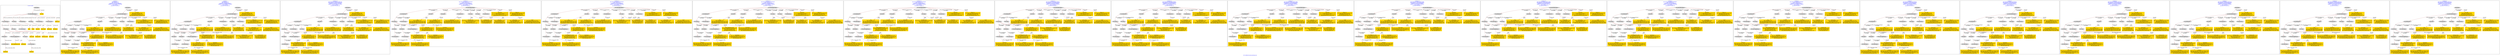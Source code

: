 digraph n0 {
fontcolor="blue"
remincross="true"
label="s25-s-oakland-museum-paintings.json"
subgraph cluster_0 {
label="1-correct model"
n2[style="filled",color="white",fillcolor="lightgray",label="E12_Production1"];
n3[style="filled",color="white",fillcolor="lightgray",label="E21_Person1"];
n4[style="filled",color="white",fillcolor="lightgray",label="E55_Type1"];
n5[style="filled",color="white",fillcolor="lightgray",label="E52_Time-Span3"];
n6[style="filled",color="white",fillcolor="lightgray",label="E69_Death1"];
n7[style="filled",color="white",fillcolor="lightgray",label="E82_Actor_Appellation1"];
n8[style="filled",color="white",fillcolor="lightgray",label="E67_Birth1"];
n9[shape="plaintext",style="filled",fillcolor="gold",label="Artist_URI"];
n10[style="filled",color="white",fillcolor="lightgray",label="E22_Man-Made_Object1"];
n11[style="filled",color="white",fillcolor="lightgray",label="E35_Title1"];
n12[style="filled",color="white",fillcolor="lightgray",label="E8_Acquisition1"];
n13[style="filled",color="white",fillcolor="lightgray",label="E55_Type2"];
n14[style="filled",color="white",fillcolor="lightgray",label="E54_Dimension1"];
n15[style="filled",color="white",fillcolor="lightgray",label="E34_Inscription1"];
n16[shape="plaintext",style="filled",fillcolor="gold",label="Object_uri"];
n17[shape="plaintext",style="filled",fillcolor="gold",label="Inscription"];
n18[shape="plaintext",style="filled",fillcolor="gold",label="Title"];
n19[style="filled",color="white",fillcolor="lightgray",label="E38_Image1"];
n20[shape="plaintext",style="filled",fillcolor="gold",label="Pic_URL"];
n21[style="filled",color="white",fillcolor="lightgray",label="E52_Time-Span1"];
n22[shape="plaintext",style="filled",fillcolor="gold",label="BirthDate"];
n23[style="filled",color="white",fillcolor="lightgray",label="E52_Time-Span2"];
n24[shape="plaintext",style="filled",fillcolor="gold",label="DeathDate"];
n25[shape="plaintext",style="filled",fillcolor="gold",label="Date_made"];
n26[shape="plaintext",style="filled",fillcolor="gold",label="Dimensions"];
n27[shape="plaintext",style="filled",fillcolor="gold",label="Subtype_URI"];
n28[shape="plaintext",style="filled",fillcolor="gold",label="Subtype_of_Art"];
n29[shape="plaintext",style="filled",fillcolor="gold",label="Type_URI"];
n30[shape="plaintext",style="filled",fillcolor="gold",label="Type_of_Art"];
n31[shape="plaintext",style="filled",fillcolor="gold",label="Artist_Appellation_URI"];
n32[shape="plaintext",style="filled",fillcolor="gold",label="ArtistName"];
n33[shape="plaintext",style="filled",fillcolor="gold",label="Credit"];
}
subgraph cluster_1 {
label="candidate 0\nlink coherence:1.0\nnode coherence:1.0\nconfidence:0.4377051566860463\nmapping score:0.5209017188953488\ncost:29.99766\n-precision:0.9-recall:0.87"
n35[style="filled",color="white",fillcolor="lightgray",label="E12_Production1"];
n36[style="filled",color="white",fillcolor="lightgray",label="E21_Person1"];
n37[style="filled",color="white",fillcolor="lightgray",label="E52_Time-Span2"];
n38[style="filled",color="white",fillcolor="lightgray",label="E55_Type1"];
n39[style="filled",color="white",fillcolor="lightgray",label="E67_Birth1"];
n40[style="filled",color="white",fillcolor="lightgray",label="E69_Death1"];
n41[style="filled",color="white",fillcolor="lightgray",label="E82_Actor_Appellation1"];
n42[style="filled",color="white",fillcolor="lightgray",label="E22_Man-Made_Object1"];
n43[style="filled",color="white",fillcolor="lightgray",label="E35_Title1"];
n44[style="filled",color="white",fillcolor="lightgray",label="E54_Dimension1"];
n45[style="filled",color="white",fillcolor="lightgray",label="E55_Type2"];
n46[style="filled",color="white",fillcolor="lightgray",label="E8_Acquisition1"];
n47[style="filled",color="white",fillcolor="lightgray",label="E38_Image1"];
n48[style="filled",color="white",fillcolor="lightgray",label="E52_Time-Span1"];
n49[style="filled",color="white",fillcolor="lightgray",label="E52_Time-Span3"];
n50[shape="plaintext",style="filled",fillcolor="gold",label="DeathDate\n[E52_Time-Span,P82_at_some_time_within,0.313]\n[E52_Time-Span,P82b_end_of_the_end,0.272]\n[E52_Time-Span,P82a_begin_of_the_begin,0.237]\n[E12_Production,P3_has_note,0.178]"];
n51[shape="plaintext",style="filled",fillcolor="gold",label="Dimensions\n[E54_Dimension,P3_has_note,0.694]\n[E22_Man-Made_Object,P3_has_note,0.151]\n[E73_Information_Object,P3_has_note,0.091]\n[E33_Linguistic_Object,P3_has_note,0.064]"];
n52[shape="plaintext",style="filled",fillcolor="gold",label="Type_URI\n[E55_Type,classLink,0.597]\n[E55_Type,label,0.146]\n[E74_Group,classLink,0.138]\n[E57_Material,classLink,0.119]"];
n53[shape="plaintext",style="filled",fillcolor="gold",label="Artist_URI\n[E21_Person,classLink,0.414]\n[E82_Actor_Appellation,classLink,0.34]\n[E39_Actor,classLink,0.191]\n[E30_Right,P3_has_note,0.055]"];
n54[shape="plaintext",style="filled",fillcolor="gold",label="Date_made\n[E52_Time-Span,P82_at_some_time_within,0.575]\n[E52_Time-Span,P82b_end_of_the_end,0.19]\n[E52_Time-Span,P82a_begin_of_the_begin,0.169]\n[E35_Title,label,0.066]"];
n55[shape="plaintext",style="filled",fillcolor="gold",label="Artist_Appellation_URI\n[E82_Actor_Appellation,classLink,0.587]\n[E21_Person,classLink,0.376]\n[E39_Actor,classLink,0.029]\n[E30_Right,P3_has_note,0.008]"];
n56[shape="plaintext",style="filled",fillcolor="gold",label="Title\n[E35_Title,label,0.401]\n[E22_Man-Made_Object,P3_has_note,0.246]\n[E73_Information_Object,P3_has_note,0.205]\n[E33_Linguistic_Object,P3_has_note,0.148]"];
n57[shape="plaintext",style="filled",fillcolor="gold",label="Type_of_Art\n[E55_Type,classLink,0.345]\n[E55_Type,label,0.345]\n[E33_Linguistic_Object,P3_has_note,0.168]\n[E21_Person,P3_has_note,0.142]"];
n58[shape="plaintext",style="filled",fillcolor="gold",label="Pic_URL\n[E38_Image,classLink,0.622]\n[E53_Place,classLink,0.147]\n[E8_Acquisition,classLink,0.123]\n[E22_Man-Made_Object,classLink,0.108]"];
n59[shape="plaintext",style="filled",fillcolor="gold",label="Subtype_of_Art\n[E29_Design_or_Procedure,P3_has_note,0.354]\n[E57_Material,label,0.275]\n[E55_Type,label,0.227]\n[E12_Production,P3_has_note,0.144]"];
n60[shape="plaintext",style="filled",fillcolor="gold",label="Subtype_URI\n[E57_Material,classLink,0.393]\n[E55_Type,classLink,0.39]\n[E74_Group,classLink,0.185]\n[E55_Type,label,0.031]"];
n61[shape="plaintext",style="filled",fillcolor="gold",label="ArtistName\n[E82_Actor_Appellation,label,0.473]\n[E22_Man-Made_Object,P3_has_note,0.198]\n[E8_Acquisition,P3_has_note,0.167]\n[E35_Title,label,0.163]"];
n62[shape="plaintext",style="filled",fillcolor="gold",label="Credit\n[E30_Right,P3_has_note,0.431]\n[E8_Acquisition,P3_has_note,0.405]\n[E33_Linguistic_Object,P3_has_note,0.084]\n[E22_Man-Made_Object,P3_has_note,0.081]"];
n63[shape="plaintext",style="filled",fillcolor="gold",label="BirthDate\n[E52_Time-Span,P82a_begin_of_the_begin,0.387]\n[E52_Time-Span,P82_at_some_time_within,0.313]\n[E52_Time-Span,P82b_end_of_the_end,0.217]\n[E52_Time-Span,label,0.082]"];
n64[shape="plaintext",style="filled",fillcolor="gold",label="Inscription\n[E22_Man-Made_Object,P3_has_note,0.278]\n[E35_Title,label,0.262]\n[E73_Information_Object,P3_has_note,0.241]\n[E8_Acquisition,P3_has_note,0.218]"];
n65[shape="plaintext",style="filled",fillcolor="gold",label="Object_uri\n[E22_Man-Made_Object,classLink,0.369]\n[E38_Image,classLink,0.273]\n[E30_Right,P3_has_note,0.245]\n[E82_Actor_Appellation,label,0.113]"];
}
subgraph cluster_2 {
label="candidate 1\nlink coherence:1.0\nnode coherence:1.0\nconfidence:0.4198838813665271\nmapping score:0.5149612937888424\ncost:29.99766\n-precision:0.83-recall:0.81"
n67[style="filled",color="white",fillcolor="lightgray",label="E12_Production1"];
n68[style="filled",color="white",fillcolor="lightgray",label="E21_Person1"];
n69[style="filled",color="white",fillcolor="lightgray",label="E52_Time-Span2"];
n70[style="filled",color="white",fillcolor="lightgray",label="E55_Type1"];
n71[style="filled",color="white",fillcolor="lightgray",label="E67_Birth1"];
n72[style="filled",color="white",fillcolor="lightgray",label="E69_Death1"];
n73[style="filled",color="white",fillcolor="lightgray",label="E82_Actor_Appellation1"];
n74[style="filled",color="white",fillcolor="lightgray",label="E22_Man-Made_Object1"];
n75[style="filled",color="white",fillcolor="lightgray",label="E35_Title1"];
n76[style="filled",color="white",fillcolor="lightgray",label="E54_Dimension1"];
n77[style="filled",color="white",fillcolor="lightgray",label="E55_Type2"];
n78[style="filled",color="white",fillcolor="lightgray",label="E8_Acquisition1"];
n79[style="filled",color="white",fillcolor="lightgray",label="E38_Image1"];
n80[style="filled",color="white",fillcolor="lightgray",label="E52_Time-Span1"];
n81[style="filled",color="white",fillcolor="lightgray",label="E52_Time-Span3"];
n82[shape="plaintext",style="filled",fillcolor="gold",label="DeathDate\n[E52_Time-Span,P82_at_some_time_within,0.313]\n[E52_Time-Span,P82b_end_of_the_end,0.272]\n[E52_Time-Span,P82a_begin_of_the_begin,0.237]\n[E12_Production,P3_has_note,0.178]"];
n83[shape="plaintext",style="filled",fillcolor="gold",label="Dimensions\n[E54_Dimension,P3_has_note,0.694]\n[E22_Man-Made_Object,P3_has_note,0.151]\n[E73_Information_Object,P3_has_note,0.091]\n[E33_Linguistic_Object,P3_has_note,0.064]"];
n84[shape="plaintext",style="filled",fillcolor="gold",label="Artist_Appellation_URI\n[E82_Actor_Appellation,classLink,0.587]\n[E21_Person,classLink,0.376]\n[E39_Actor,classLink,0.029]\n[E30_Right,P3_has_note,0.008]"];
n85[shape="plaintext",style="filled",fillcolor="gold",label="Type_URI\n[E55_Type,classLink,0.597]\n[E55_Type,label,0.146]\n[E74_Group,classLink,0.138]\n[E57_Material,classLink,0.119]"];
n86[shape="plaintext",style="filled",fillcolor="gold",label="Date_made\n[E52_Time-Span,P82_at_some_time_within,0.575]\n[E52_Time-Span,P82b_end_of_the_end,0.19]\n[E52_Time-Span,P82a_begin_of_the_begin,0.169]\n[E35_Title,label,0.066]"];
n87[shape="plaintext",style="filled",fillcolor="gold",label="Artist_URI\n[E21_Person,classLink,0.414]\n[E82_Actor_Appellation,classLink,0.34]\n[E39_Actor,classLink,0.191]\n[E30_Right,P3_has_note,0.055]"];
n88[shape="plaintext",style="filled",fillcolor="gold",label="Title\n[E35_Title,label,0.401]\n[E22_Man-Made_Object,P3_has_note,0.246]\n[E73_Information_Object,P3_has_note,0.205]\n[E33_Linguistic_Object,P3_has_note,0.148]"];
n89[shape="plaintext",style="filled",fillcolor="gold",label="Type_of_Art\n[E55_Type,classLink,0.345]\n[E55_Type,label,0.345]\n[E33_Linguistic_Object,P3_has_note,0.168]\n[E21_Person,P3_has_note,0.142]"];
n90[shape="plaintext",style="filled",fillcolor="gold",label="Pic_URL\n[E38_Image,classLink,0.622]\n[E53_Place,classLink,0.147]\n[E8_Acquisition,classLink,0.123]\n[E22_Man-Made_Object,classLink,0.108]"];
n91[shape="plaintext",style="filled",fillcolor="gold",label="Subtype_of_Art\n[E29_Design_or_Procedure,P3_has_note,0.354]\n[E57_Material,label,0.275]\n[E55_Type,label,0.227]\n[E12_Production,P3_has_note,0.144]"];
n92[shape="plaintext",style="filled",fillcolor="gold",label="Subtype_URI\n[E57_Material,classLink,0.393]\n[E55_Type,classLink,0.39]\n[E74_Group,classLink,0.185]\n[E55_Type,label,0.031]"];
n93[shape="plaintext",style="filled",fillcolor="gold",label="ArtistName\n[E82_Actor_Appellation,label,0.473]\n[E22_Man-Made_Object,P3_has_note,0.198]\n[E8_Acquisition,P3_has_note,0.167]\n[E35_Title,label,0.163]"];
n94[shape="plaintext",style="filled",fillcolor="gold",label="Credit\n[E30_Right,P3_has_note,0.431]\n[E8_Acquisition,P3_has_note,0.405]\n[E33_Linguistic_Object,P3_has_note,0.084]\n[E22_Man-Made_Object,P3_has_note,0.081]"];
n95[shape="plaintext",style="filled",fillcolor="gold",label="BirthDate\n[E52_Time-Span,P82a_begin_of_the_begin,0.387]\n[E52_Time-Span,P82_at_some_time_within,0.313]\n[E52_Time-Span,P82b_end_of_the_end,0.217]\n[E52_Time-Span,label,0.082]"];
n96[shape="plaintext",style="filled",fillcolor="gold",label="Inscription\n[E22_Man-Made_Object,P3_has_note,0.278]\n[E35_Title,label,0.262]\n[E73_Information_Object,P3_has_note,0.241]\n[E8_Acquisition,P3_has_note,0.218]"];
n97[shape="plaintext",style="filled",fillcolor="gold",label="Object_uri\n[E22_Man-Made_Object,classLink,0.369]\n[E38_Image,classLink,0.273]\n[E30_Right,P3_has_note,0.245]\n[E82_Actor_Appellation,label,0.113]"];
}
subgraph cluster_3 {
label="candidate 10\nlink coherence:0.9642857142857143\nnode coherence:0.9629629629629629\nconfidence:0.43294551111013346\nmapping score:0.5173861580243654\ncost:126.99794\n-precision:0.93-recall:0.84"
n99[style="filled",color="white",fillcolor="lightgray",label="E12_Production1"];
n100[style="filled",color="white",fillcolor="lightgray",label="E21_Person1"];
n101[style="filled",color="white",fillcolor="lightgray",label="E52_Time-Span2"];
n102[style="filled",color="white",fillcolor="lightgray",label="E55_Type1"];
n103[style="filled",color="white",fillcolor="lightgray",label="E67_Birth1"];
n104[style="filled",color="white",fillcolor="lightgray",label="E82_Actor_Appellation1"];
n105[style="filled",color="white",fillcolor="lightgray",label="E22_Man-Made_Object1"];
n106[style="filled",color="white",fillcolor="lightgray",label="E35_Title1"];
n107[style="filled",color="white",fillcolor="lightgray",label="E54_Dimension1"];
n108[style="filled",color="white",fillcolor="lightgray",label="E55_Type2"];
n109[style="filled",color="white",fillcolor="lightgray",label="E8_Acquisition1"];
n110[style="filled",color="white",fillcolor="lightgray",label="E38_Image1"];
n111[style="filled",color="white",fillcolor="lightgray",label="E52_Time-Span1"];
n112[shape="plaintext",style="filled",fillcolor="gold",label="Date_made\n[E52_Time-Span,P82_at_some_time_within,0.575]\n[E52_Time-Span,P82b_end_of_the_end,0.19]\n[E52_Time-Span,P82a_begin_of_the_begin,0.169]\n[E35_Title,label,0.066]"];
n113[shape="plaintext",style="filled",fillcolor="gold",label="Dimensions\n[E54_Dimension,P3_has_note,0.694]\n[E22_Man-Made_Object,P3_has_note,0.151]\n[E73_Information_Object,P3_has_note,0.091]\n[E33_Linguistic_Object,P3_has_note,0.064]"];
n114[shape="plaintext",style="filled",fillcolor="gold",label="Type_URI\n[E55_Type,classLink,0.597]\n[E55_Type,label,0.146]\n[E74_Group,classLink,0.138]\n[E57_Material,classLink,0.119]"];
n115[shape="plaintext",style="filled",fillcolor="gold",label="Artist_URI\n[E21_Person,classLink,0.414]\n[E82_Actor_Appellation,classLink,0.34]\n[E39_Actor,classLink,0.191]\n[E30_Right,P3_has_note,0.055]"];
n116[shape="plaintext",style="filled",fillcolor="gold",label="Artist_Appellation_URI\n[E82_Actor_Appellation,classLink,0.587]\n[E21_Person,classLink,0.376]\n[E39_Actor,classLink,0.029]\n[E30_Right,P3_has_note,0.008]"];
n117[shape="plaintext",style="filled",fillcolor="gold",label="Title\n[E35_Title,label,0.401]\n[E22_Man-Made_Object,P3_has_note,0.246]\n[E73_Information_Object,P3_has_note,0.205]\n[E33_Linguistic_Object,P3_has_note,0.148]"];
n118[shape="plaintext",style="filled",fillcolor="gold",label="Type_of_Art\n[E55_Type,classLink,0.345]\n[E55_Type,label,0.345]\n[E33_Linguistic_Object,P3_has_note,0.168]\n[E21_Person,P3_has_note,0.142]"];
n119[shape="plaintext",style="filled",fillcolor="gold",label="Pic_URL\n[E38_Image,classLink,0.622]\n[E53_Place,classLink,0.147]\n[E8_Acquisition,classLink,0.123]\n[E22_Man-Made_Object,classLink,0.108]"];
n120[shape="plaintext",style="filled",fillcolor="gold",label="Subtype_of_Art\n[E29_Design_or_Procedure,P3_has_note,0.354]\n[E57_Material,label,0.275]\n[E55_Type,label,0.227]\n[E12_Production,P3_has_note,0.144]"];
n121[shape="plaintext",style="filled",fillcolor="gold",label="Subtype_URI\n[E57_Material,classLink,0.393]\n[E55_Type,classLink,0.39]\n[E74_Group,classLink,0.185]\n[E55_Type,label,0.031]"];
n122[shape="plaintext",style="filled",fillcolor="gold",label="ArtistName\n[E82_Actor_Appellation,label,0.473]\n[E22_Man-Made_Object,P3_has_note,0.198]\n[E8_Acquisition,P3_has_note,0.167]\n[E35_Title,label,0.163]"];
n123[shape="plaintext",style="filled",fillcolor="gold",label="Credit\n[E30_Right,P3_has_note,0.431]\n[E8_Acquisition,P3_has_note,0.405]\n[E33_Linguistic_Object,P3_has_note,0.084]\n[E22_Man-Made_Object,P3_has_note,0.081]"];
n124[shape="plaintext",style="filled",fillcolor="gold",label="BirthDate\n[E52_Time-Span,P82a_begin_of_the_begin,0.387]\n[E52_Time-Span,P82_at_some_time_within,0.313]\n[E52_Time-Span,P82b_end_of_the_end,0.217]\n[E52_Time-Span,label,0.082]"];
n125[shape="plaintext",style="filled",fillcolor="gold",label="DeathDate\n[E52_Time-Span,P82_at_some_time_within,0.313]\n[E52_Time-Span,P82b_end_of_the_end,0.272]\n[E52_Time-Span,P82a_begin_of_the_begin,0.237]\n[E12_Production,P3_has_note,0.178]"];
n126[shape="plaintext",style="filled",fillcolor="gold",label="Inscription\n[E22_Man-Made_Object,P3_has_note,0.278]\n[E35_Title,label,0.262]\n[E73_Information_Object,P3_has_note,0.241]\n[E8_Acquisition,P3_has_note,0.218]"];
n127[shape="plaintext",style="filled",fillcolor="gold",label="Object_uri\n[E22_Man-Made_Object,classLink,0.369]\n[E38_Image,classLink,0.273]\n[E30_Right,P3_has_note,0.245]\n[E82_Actor_Appellation,label,0.113]"];
}
subgraph cluster_4 {
label="candidate 11\nlink coherence:0.9333333333333333\nnode coherence:1.0\nconfidence:0.4377051566860463\nmapping score:0.5209017188953488\ncost:29.99793\n-precision:0.83-recall:0.81"
n129[style="filled",color="white",fillcolor="lightgray",label="E12_Production1"];
n130[style="filled",color="white",fillcolor="lightgray",label="E21_Person1"];
n131[style="filled",color="white",fillcolor="lightgray",label="E52_Time-Span2"];
n132[style="filled",color="white",fillcolor="lightgray",label="E67_Birth1"];
n133[style="filled",color="white",fillcolor="lightgray",label="E69_Death1"];
n134[style="filled",color="white",fillcolor="lightgray",label="E82_Actor_Appellation1"];
n135[style="filled",color="white",fillcolor="lightgray",label="E22_Man-Made_Object1"];
n136[style="filled",color="white",fillcolor="lightgray",label="E35_Title1"];
n137[style="filled",color="white",fillcolor="lightgray",label="E38_Image1"];
n138[style="filled",color="white",fillcolor="lightgray",label="E54_Dimension1"];
n139[style="filled",color="white",fillcolor="lightgray",label="E55_Type1"];
n140[style="filled",color="white",fillcolor="lightgray",label="E55_Type2"];
n141[style="filled",color="white",fillcolor="lightgray",label="E8_Acquisition1"];
n142[style="filled",color="white",fillcolor="lightgray",label="E52_Time-Span1"];
n143[style="filled",color="white",fillcolor="lightgray",label="E52_Time-Span3"];
n144[shape="plaintext",style="filled",fillcolor="gold",label="DeathDate\n[E52_Time-Span,P82_at_some_time_within,0.313]\n[E52_Time-Span,P82b_end_of_the_end,0.272]\n[E52_Time-Span,P82a_begin_of_the_begin,0.237]\n[E12_Production,P3_has_note,0.178]"];
n145[shape="plaintext",style="filled",fillcolor="gold",label="Dimensions\n[E54_Dimension,P3_has_note,0.694]\n[E22_Man-Made_Object,P3_has_note,0.151]\n[E73_Information_Object,P3_has_note,0.091]\n[E33_Linguistic_Object,P3_has_note,0.064]"];
n146[shape="plaintext",style="filled",fillcolor="gold",label="Type_URI\n[E55_Type,classLink,0.597]\n[E55_Type,label,0.146]\n[E74_Group,classLink,0.138]\n[E57_Material,classLink,0.119]"];
n147[shape="plaintext",style="filled",fillcolor="gold",label="Artist_URI\n[E21_Person,classLink,0.414]\n[E82_Actor_Appellation,classLink,0.34]\n[E39_Actor,classLink,0.191]\n[E30_Right,P3_has_note,0.055]"];
n148[shape="plaintext",style="filled",fillcolor="gold",label="Date_made\n[E52_Time-Span,P82_at_some_time_within,0.575]\n[E52_Time-Span,P82b_end_of_the_end,0.19]\n[E52_Time-Span,P82a_begin_of_the_begin,0.169]\n[E35_Title,label,0.066]"];
n149[shape="plaintext",style="filled",fillcolor="gold",label="Artist_Appellation_URI\n[E82_Actor_Appellation,classLink,0.587]\n[E21_Person,classLink,0.376]\n[E39_Actor,classLink,0.029]\n[E30_Right,P3_has_note,0.008]"];
n150[shape="plaintext",style="filled",fillcolor="gold",label="Title\n[E35_Title,label,0.401]\n[E22_Man-Made_Object,P3_has_note,0.246]\n[E73_Information_Object,P3_has_note,0.205]\n[E33_Linguistic_Object,P3_has_note,0.148]"];
n151[shape="plaintext",style="filled",fillcolor="gold",label="Type_of_Art\n[E55_Type,classLink,0.345]\n[E55_Type,label,0.345]\n[E33_Linguistic_Object,P3_has_note,0.168]\n[E21_Person,P3_has_note,0.142]"];
n152[shape="plaintext",style="filled",fillcolor="gold",label="Pic_URL\n[E38_Image,classLink,0.622]\n[E53_Place,classLink,0.147]\n[E8_Acquisition,classLink,0.123]\n[E22_Man-Made_Object,classLink,0.108]"];
n153[shape="plaintext",style="filled",fillcolor="gold",label="Subtype_of_Art\n[E29_Design_or_Procedure,P3_has_note,0.354]\n[E57_Material,label,0.275]\n[E55_Type,label,0.227]\n[E12_Production,P3_has_note,0.144]"];
n154[shape="plaintext",style="filled",fillcolor="gold",label="Subtype_URI\n[E57_Material,classLink,0.393]\n[E55_Type,classLink,0.39]\n[E74_Group,classLink,0.185]\n[E55_Type,label,0.031]"];
n155[shape="plaintext",style="filled",fillcolor="gold",label="ArtistName\n[E82_Actor_Appellation,label,0.473]\n[E22_Man-Made_Object,P3_has_note,0.198]\n[E8_Acquisition,P3_has_note,0.167]\n[E35_Title,label,0.163]"];
n156[shape="plaintext",style="filled",fillcolor="gold",label="Credit\n[E30_Right,P3_has_note,0.431]\n[E8_Acquisition,P3_has_note,0.405]\n[E33_Linguistic_Object,P3_has_note,0.084]\n[E22_Man-Made_Object,P3_has_note,0.081]"];
n157[shape="plaintext",style="filled",fillcolor="gold",label="BirthDate\n[E52_Time-Span,P82a_begin_of_the_begin,0.387]\n[E52_Time-Span,P82_at_some_time_within,0.313]\n[E52_Time-Span,P82b_end_of_the_end,0.217]\n[E52_Time-Span,label,0.082]"];
n158[shape="plaintext",style="filled",fillcolor="gold",label="Inscription\n[E22_Man-Made_Object,P3_has_note,0.278]\n[E35_Title,label,0.262]\n[E73_Information_Object,P3_has_note,0.241]\n[E8_Acquisition,P3_has_note,0.218]"];
n159[shape="plaintext",style="filled",fillcolor="gold",label="Object_uri\n[E22_Man-Made_Object,classLink,0.369]\n[E38_Image,classLink,0.273]\n[E30_Right,P3_has_note,0.245]\n[E82_Actor_Appellation,label,0.113]"];
}
subgraph cluster_5 {
label="candidate 12\nlink coherence:0.9333333333333333\nnode coherence:1.0\nconfidence:0.4377051566860463\nmapping score:0.5209017188953488\ncost:29.99796\n-precision:0.83-recall:0.81"
n161[style="filled",color="white",fillcolor="lightgray",label="E12_Production1"];
n162[style="filled",color="white",fillcolor="lightgray",label="E21_Person1"];
n163[style="filled",color="white",fillcolor="lightgray",label="E52_Time-Span2"];
n164[style="filled",color="white",fillcolor="lightgray",label="E67_Birth1"];
n165[style="filled",color="white",fillcolor="lightgray",label="E69_Death1"];
n166[style="filled",color="white",fillcolor="lightgray",label="E82_Actor_Appellation1"];
n167[style="filled",color="white",fillcolor="lightgray",label="E22_Man-Made_Object1"];
n168[style="filled",color="white",fillcolor="lightgray",label="E35_Title1"];
n169[style="filled",color="white",fillcolor="lightgray",label="E38_Image1"];
n170[style="filled",color="white",fillcolor="lightgray",label="E54_Dimension1"];
n171[style="filled",color="white",fillcolor="lightgray",label="E55_Type1"];
n172[style="filled",color="white",fillcolor="lightgray",label="E55_Type2"];
n173[style="filled",color="white",fillcolor="lightgray",label="E8_Acquisition1"];
n174[style="filled",color="white",fillcolor="lightgray",label="E52_Time-Span1"];
n175[style="filled",color="white",fillcolor="lightgray",label="E52_Time-Span3"];
n176[shape="plaintext",style="filled",fillcolor="gold",label="DeathDate\n[E52_Time-Span,P82_at_some_time_within,0.313]\n[E52_Time-Span,P82b_end_of_the_end,0.272]\n[E52_Time-Span,P82a_begin_of_the_begin,0.237]\n[E12_Production,P3_has_note,0.178]"];
n177[shape="plaintext",style="filled",fillcolor="gold",label="Dimensions\n[E54_Dimension,P3_has_note,0.694]\n[E22_Man-Made_Object,P3_has_note,0.151]\n[E73_Information_Object,P3_has_note,0.091]\n[E33_Linguistic_Object,P3_has_note,0.064]"];
n178[shape="plaintext",style="filled",fillcolor="gold",label="Type_URI\n[E55_Type,classLink,0.597]\n[E55_Type,label,0.146]\n[E74_Group,classLink,0.138]\n[E57_Material,classLink,0.119]"];
n179[shape="plaintext",style="filled",fillcolor="gold",label="Artist_URI\n[E21_Person,classLink,0.414]\n[E82_Actor_Appellation,classLink,0.34]\n[E39_Actor,classLink,0.191]\n[E30_Right,P3_has_note,0.055]"];
n180[shape="plaintext",style="filled",fillcolor="gold",label="Date_made\n[E52_Time-Span,P82_at_some_time_within,0.575]\n[E52_Time-Span,P82b_end_of_the_end,0.19]\n[E52_Time-Span,P82a_begin_of_the_begin,0.169]\n[E35_Title,label,0.066]"];
n181[shape="plaintext",style="filled",fillcolor="gold",label="Artist_Appellation_URI\n[E82_Actor_Appellation,classLink,0.587]\n[E21_Person,classLink,0.376]\n[E39_Actor,classLink,0.029]\n[E30_Right,P3_has_note,0.008]"];
n182[shape="plaintext",style="filled",fillcolor="gold",label="Title\n[E35_Title,label,0.401]\n[E22_Man-Made_Object,P3_has_note,0.246]\n[E73_Information_Object,P3_has_note,0.205]\n[E33_Linguistic_Object,P3_has_note,0.148]"];
n183[shape="plaintext",style="filled",fillcolor="gold",label="Type_of_Art\n[E55_Type,classLink,0.345]\n[E55_Type,label,0.345]\n[E33_Linguistic_Object,P3_has_note,0.168]\n[E21_Person,P3_has_note,0.142]"];
n184[shape="plaintext",style="filled",fillcolor="gold",label="Pic_URL\n[E38_Image,classLink,0.622]\n[E53_Place,classLink,0.147]\n[E8_Acquisition,classLink,0.123]\n[E22_Man-Made_Object,classLink,0.108]"];
n185[shape="plaintext",style="filled",fillcolor="gold",label="Subtype_of_Art\n[E29_Design_or_Procedure,P3_has_note,0.354]\n[E57_Material,label,0.275]\n[E55_Type,label,0.227]\n[E12_Production,P3_has_note,0.144]"];
n186[shape="plaintext",style="filled",fillcolor="gold",label="Subtype_URI\n[E57_Material,classLink,0.393]\n[E55_Type,classLink,0.39]\n[E74_Group,classLink,0.185]\n[E55_Type,label,0.031]"];
n187[shape="plaintext",style="filled",fillcolor="gold",label="ArtistName\n[E82_Actor_Appellation,label,0.473]\n[E22_Man-Made_Object,P3_has_note,0.198]\n[E8_Acquisition,P3_has_note,0.167]\n[E35_Title,label,0.163]"];
n188[shape="plaintext",style="filled",fillcolor="gold",label="Credit\n[E30_Right,P3_has_note,0.431]\n[E8_Acquisition,P3_has_note,0.405]\n[E33_Linguistic_Object,P3_has_note,0.084]\n[E22_Man-Made_Object,P3_has_note,0.081]"];
n189[shape="plaintext",style="filled",fillcolor="gold",label="BirthDate\n[E52_Time-Span,P82a_begin_of_the_begin,0.387]\n[E52_Time-Span,P82_at_some_time_within,0.313]\n[E52_Time-Span,P82b_end_of_the_end,0.217]\n[E52_Time-Span,label,0.082]"];
n190[shape="plaintext",style="filled",fillcolor="gold",label="Inscription\n[E22_Man-Made_Object,P3_has_note,0.278]\n[E35_Title,label,0.262]\n[E73_Information_Object,P3_has_note,0.241]\n[E8_Acquisition,P3_has_note,0.218]"];
n191[shape="plaintext",style="filled",fillcolor="gold",label="Object_uri\n[E22_Man-Made_Object,classLink,0.369]\n[E38_Image,classLink,0.273]\n[E30_Right,P3_has_note,0.245]\n[E82_Actor_Appellation,label,0.113]"];
}
subgraph cluster_6 {
label="candidate 13\nlink coherence:0.9333333333333333\nnode coherence:1.0\nconfidence:0.4198838813665271\nmapping score:0.5149612937888424\ncost:29.99793\n-precision:0.77-recall:0.74"
n193[style="filled",color="white",fillcolor="lightgray",label="E12_Production1"];
n194[style="filled",color="white",fillcolor="lightgray",label="E21_Person1"];
n195[style="filled",color="white",fillcolor="lightgray",label="E52_Time-Span2"];
n196[style="filled",color="white",fillcolor="lightgray",label="E67_Birth1"];
n197[style="filled",color="white",fillcolor="lightgray",label="E69_Death1"];
n198[style="filled",color="white",fillcolor="lightgray",label="E82_Actor_Appellation1"];
n199[style="filled",color="white",fillcolor="lightgray",label="E22_Man-Made_Object1"];
n200[style="filled",color="white",fillcolor="lightgray",label="E35_Title1"];
n201[style="filled",color="white",fillcolor="lightgray",label="E38_Image1"];
n202[style="filled",color="white",fillcolor="lightgray",label="E54_Dimension1"];
n203[style="filled",color="white",fillcolor="lightgray",label="E55_Type1"];
n204[style="filled",color="white",fillcolor="lightgray",label="E55_Type2"];
n205[style="filled",color="white",fillcolor="lightgray",label="E8_Acquisition1"];
n206[style="filled",color="white",fillcolor="lightgray",label="E52_Time-Span1"];
n207[style="filled",color="white",fillcolor="lightgray",label="E52_Time-Span3"];
n208[shape="plaintext",style="filled",fillcolor="gold",label="DeathDate\n[E52_Time-Span,P82_at_some_time_within,0.313]\n[E52_Time-Span,P82b_end_of_the_end,0.272]\n[E52_Time-Span,P82a_begin_of_the_begin,0.237]\n[E12_Production,P3_has_note,0.178]"];
n209[shape="plaintext",style="filled",fillcolor="gold",label="Dimensions\n[E54_Dimension,P3_has_note,0.694]\n[E22_Man-Made_Object,P3_has_note,0.151]\n[E73_Information_Object,P3_has_note,0.091]\n[E33_Linguistic_Object,P3_has_note,0.064]"];
n210[shape="plaintext",style="filled",fillcolor="gold",label="Artist_Appellation_URI\n[E82_Actor_Appellation,classLink,0.587]\n[E21_Person,classLink,0.376]\n[E39_Actor,classLink,0.029]\n[E30_Right,P3_has_note,0.008]"];
n211[shape="plaintext",style="filled",fillcolor="gold",label="Type_URI\n[E55_Type,classLink,0.597]\n[E55_Type,label,0.146]\n[E74_Group,classLink,0.138]\n[E57_Material,classLink,0.119]"];
n212[shape="plaintext",style="filled",fillcolor="gold",label="Date_made\n[E52_Time-Span,P82_at_some_time_within,0.575]\n[E52_Time-Span,P82b_end_of_the_end,0.19]\n[E52_Time-Span,P82a_begin_of_the_begin,0.169]\n[E35_Title,label,0.066]"];
n213[shape="plaintext",style="filled",fillcolor="gold",label="Artist_URI\n[E21_Person,classLink,0.414]\n[E82_Actor_Appellation,classLink,0.34]\n[E39_Actor,classLink,0.191]\n[E30_Right,P3_has_note,0.055]"];
n214[shape="plaintext",style="filled",fillcolor="gold",label="Title\n[E35_Title,label,0.401]\n[E22_Man-Made_Object,P3_has_note,0.246]\n[E73_Information_Object,P3_has_note,0.205]\n[E33_Linguistic_Object,P3_has_note,0.148]"];
n215[shape="plaintext",style="filled",fillcolor="gold",label="Type_of_Art\n[E55_Type,classLink,0.345]\n[E55_Type,label,0.345]\n[E33_Linguistic_Object,P3_has_note,0.168]\n[E21_Person,P3_has_note,0.142]"];
n216[shape="plaintext",style="filled",fillcolor="gold",label="Pic_URL\n[E38_Image,classLink,0.622]\n[E53_Place,classLink,0.147]\n[E8_Acquisition,classLink,0.123]\n[E22_Man-Made_Object,classLink,0.108]"];
n217[shape="plaintext",style="filled",fillcolor="gold",label="Subtype_of_Art\n[E29_Design_or_Procedure,P3_has_note,0.354]\n[E57_Material,label,0.275]\n[E55_Type,label,0.227]\n[E12_Production,P3_has_note,0.144]"];
n218[shape="plaintext",style="filled",fillcolor="gold",label="Subtype_URI\n[E57_Material,classLink,0.393]\n[E55_Type,classLink,0.39]\n[E74_Group,classLink,0.185]\n[E55_Type,label,0.031]"];
n219[shape="plaintext",style="filled",fillcolor="gold",label="ArtistName\n[E82_Actor_Appellation,label,0.473]\n[E22_Man-Made_Object,P3_has_note,0.198]\n[E8_Acquisition,P3_has_note,0.167]\n[E35_Title,label,0.163]"];
n220[shape="plaintext",style="filled",fillcolor="gold",label="Credit\n[E30_Right,P3_has_note,0.431]\n[E8_Acquisition,P3_has_note,0.405]\n[E33_Linguistic_Object,P3_has_note,0.084]\n[E22_Man-Made_Object,P3_has_note,0.081]"];
n221[shape="plaintext",style="filled",fillcolor="gold",label="BirthDate\n[E52_Time-Span,P82a_begin_of_the_begin,0.387]\n[E52_Time-Span,P82_at_some_time_within,0.313]\n[E52_Time-Span,P82b_end_of_the_end,0.217]\n[E52_Time-Span,label,0.082]"];
n222[shape="plaintext",style="filled",fillcolor="gold",label="Inscription\n[E22_Man-Made_Object,P3_has_note,0.278]\n[E35_Title,label,0.262]\n[E73_Information_Object,P3_has_note,0.241]\n[E8_Acquisition,P3_has_note,0.218]"];
n223[shape="plaintext",style="filled",fillcolor="gold",label="Object_uri\n[E22_Man-Made_Object,classLink,0.369]\n[E38_Image,classLink,0.273]\n[E30_Right,P3_has_note,0.245]\n[E82_Actor_Appellation,label,0.113]"];
}
subgraph cluster_7 {
label="candidate 14\nlink coherence:0.9333333333333333\nnode coherence:1.0\nconfidence:0.4198838813665271\nmapping score:0.5149612937888424\ncost:29.99796\n-precision:0.77-recall:0.74"
n225[style="filled",color="white",fillcolor="lightgray",label="E12_Production1"];
n226[style="filled",color="white",fillcolor="lightgray",label="E21_Person1"];
n227[style="filled",color="white",fillcolor="lightgray",label="E52_Time-Span2"];
n228[style="filled",color="white",fillcolor="lightgray",label="E67_Birth1"];
n229[style="filled",color="white",fillcolor="lightgray",label="E69_Death1"];
n230[style="filled",color="white",fillcolor="lightgray",label="E82_Actor_Appellation1"];
n231[style="filled",color="white",fillcolor="lightgray",label="E22_Man-Made_Object1"];
n232[style="filled",color="white",fillcolor="lightgray",label="E35_Title1"];
n233[style="filled",color="white",fillcolor="lightgray",label="E38_Image1"];
n234[style="filled",color="white",fillcolor="lightgray",label="E54_Dimension1"];
n235[style="filled",color="white",fillcolor="lightgray",label="E55_Type1"];
n236[style="filled",color="white",fillcolor="lightgray",label="E55_Type2"];
n237[style="filled",color="white",fillcolor="lightgray",label="E8_Acquisition1"];
n238[style="filled",color="white",fillcolor="lightgray",label="E52_Time-Span1"];
n239[style="filled",color="white",fillcolor="lightgray",label="E52_Time-Span3"];
n240[shape="plaintext",style="filled",fillcolor="gold",label="DeathDate\n[E52_Time-Span,P82_at_some_time_within,0.313]\n[E52_Time-Span,P82b_end_of_the_end,0.272]\n[E52_Time-Span,P82a_begin_of_the_begin,0.237]\n[E12_Production,P3_has_note,0.178]"];
n241[shape="plaintext",style="filled",fillcolor="gold",label="Dimensions\n[E54_Dimension,P3_has_note,0.694]\n[E22_Man-Made_Object,P3_has_note,0.151]\n[E73_Information_Object,P3_has_note,0.091]\n[E33_Linguistic_Object,P3_has_note,0.064]"];
n242[shape="plaintext",style="filled",fillcolor="gold",label="Artist_Appellation_URI\n[E82_Actor_Appellation,classLink,0.587]\n[E21_Person,classLink,0.376]\n[E39_Actor,classLink,0.029]\n[E30_Right,P3_has_note,0.008]"];
n243[shape="plaintext",style="filled",fillcolor="gold",label="Type_URI\n[E55_Type,classLink,0.597]\n[E55_Type,label,0.146]\n[E74_Group,classLink,0.138]\n[E57_Material,classLink,0.119]"];
n244[shape="plaintext",style="filled",fillcolor="gold",label="Date_made\n[E52_Time-Span,P82_at_some_time_within,0.575]\n[E52_Time-Span,P82b_end_of_the_end,0.19]\n[E52_Time-Span,P82a_begin_of_the_begin,0.169]\n[E35_Title,label,0.066]"];
n245[shape="plaintext",style="filled",fillcolor="gold",label="Artist_URI\n[E21_Person,classLink,0.414]\n[E82_Actor_Appellation,classLink,0.34]\n[E39_Actor,classLink,0.191]\n[E30_Right,P3_has_note,0.055]"];
n246[shape="plaintext",style="filled",fillcolor="gold",label="Title\n[E35_Title,label,0.401]\n[E22_Man-Made_Object,P3_has_note,0.246]\n[E73_Information_Object,P3_has_note,0.205]\n[E33_Linguistic_Object,P3_has_note,0.148]"];
n247[shape="plaintext",style="filled",fillcolor="gold",label="Type_of_Art\n[E55_Type,classLink,0.345]\n[E55_Type,label,0.345]\n[E33_Linguistic_Object,P3_has_note,0.168]\n[E21_Person,P3_has_note,0.142]"];
n248[shape="plaintext",style="filled",fillcolor="gold",label="Pic_URL\n[E38_Image,classLink,0.622]\n[E53_Place,classLink,0.147]\n[E8_Acquisition,classLink,0.123]\n[E22_Man-Made_Object,classLink,0.108]"];
n249[shape="plaintext",style="filled",fillcolor="gold",label="Subtype_of_Art\n[E29_Design_or_Procedure,P3_has_note,0.354]\n[E57_Material,label,0.275]\n[E55_Type,label,0.227]\n[E12_Production,P3_has_note,0.144]"];
n250[shape="plaintext",style="filled",fillcolor="gold",label="Subtype_URI\n[E57_Material,classLink,0.393]\n[E55_Type,classLink,0.39]\n[E74_Group,classLink,0.185]\n[E55_Type,label,0.031]"];
n251[shape="plaintext",style="filled",fillcolor="gold",label="ArtistName\n[E82_Actor_Appellation,label,0.473]\n[E22_Man-Made_Object,P3_has_note,0.198]\n[E8_Acquisition,P3_has_note,0.167]\n[E35_Title,label,0.163]"];
n252[shape="plaintext",style="filled",fillcolor="gold",label="Credit\n[E30_Right,P3_has_note,0.431]\n[E8_Acquisition,P3_has_note,0.405]\n[E33_Linguistic_Object,P3_has_note,0.084]\n[E22_Man-Made_Object,P3_has_note,0.081]"];
n253[shape="plaintext",style="filled",fillcolor="gold",label="BirthDate\n[E52_Time-Span,P82a_begin_of_the_begin,0.387]\n[E52_Time-Span,P82_at_some_time_within,0.313]\n[E52_Time-Span,P82b_end_of_the_end,0.217]\n[E52_Time-Span,label,0.082]"];
n254[shape="plaintext",style="filled",fillcolor="gold",label="Inscription\n[E22_Man-Made_Object,P3_has_note,0.278]\n[E35_Title,label,0.262]\n[E73_Information_Object,P3_has_note,0.241]\n[E8_Acquisition,P3_has_note,0.218]"];
n255[shape="plaintext",style="filled",fillcolor="gold",label="Object_uri\n[E22_Man-Made_Object,classLink,0.369]\n[E38_Image,classLink,0.273]\n[E30_Right,P3_has_note,0.245]\n[E82_Actor_Appellation,label,0.113]"];
}
subgraph cluster_8 {
label="candidate 15\nlink coherence:0.9310344827586207\nnode coherence:0.9629629629629629\nconfidence:0.44234150472483447\nmapping score:0.5205181558959325\ncost:127.99799\n-precision:0.83-recall:0.77"
n257[style="filled",color="white",fillcolor="lightgray",label="E12_Production1"];
n258[style="filled",color="white",fillcolor="lightgray",label="E21_Person1"];
n259[style="filled",color="white",fillcolor="lightgray",label="E55_Type1"];
n260[style="filled",color="white",fillcolor="lightgray",label="E67_Birth1"];
n261[style="filled",color="white",fillcolor="lightgray",label="E69_Death1"];
n262[style="filled",color="white",fillcolor="lightgray",label="E82_Actor_Appellation1"];
n263[style="filled",color="white",fillcolor="lightgray",label="E22_Man-Made_Object1"];
n264[style="filled",color="white",fillcolor="lightgray",label="E35_Title1"];
n265[style="filled",color="white",fillcolor="lightgray",label="E38_Image1"];
n266[style="filled",color="white",fillcolor="lightgray",label="E54_Dimension1"];
n267[style="filled",color="white",fillcolor="lightgray",label="E55_Type2"];
n268[style="filled",color="white",fillcolor="lightgray",label="E8_Acquisition1"];
n269[style="filled",color="white",fillcolor="lightgray",label="E52_Time-Span1"];
n270[style="filled",color="white",fillcolor="lightgray",label="E52_Time-Span3"];
n271[shape="plaintext",style="filled",fillcolor="gold",label="Dimensions\n[E54_Dimension,P3_has_note,0.694]\n[E22_Man-Made_Object,P3_has_note,0.151]\n[E73_Information_Object,P3_has_note,0.091]\n[E33_Linguistic_Object,P3_has_note,0.064]"];
n272[shape="plaintext",style="filled",fillcolor="gold",label="Type_URI\n[E55_Type,classLink,0.597]\n[E55_Type,label,0.146]\n[E74_Group,classLink,0.138]\n[E57_Material,classLink,0.119]"];
n273[shape="plaintext",style="filled",fillcolor="gold",label="Artist_URI\n[E21_Person,classLink,0.414]\n[E82_Actor_Appellation,classLink,0.34]\n[E39_Actor,classLink,0.191]\n[E30_Right,P3_has_note,0.055]"];
n274[shape="plaintext",style="filled",fillcolor="gold",label="Date_made\n[E52_Time-Span,P82_at_some_time_within,0.575]\n[E52_Time-Span,P82b_end_of_the_end,0.19]\n[E52_Time-Span,P82a_begin_of_the_begin,0.169]\n[E35_Title,label,0.066]"];
n275[shape="plaintext",style="filled",fillcolor="gold",label="Artist_Appellation_URI\n[E82_Actor_Appellation,classLink,0.587]\n[E21_Person,classLink,0.376]\n[E39_Actor,classLink,0.029]\n[E30_Right,P3_has_note,0.008]"];
n276[shape="plaintext",style="filled",fillcolor="gold",label="Title\n[E35_Title,label,0.401]\n[E22_Man-Made_Object,P3_has_note,0.246]\n[E73_Information_Object,P3_has_note,0.205]\n[E33_Linguistic_Object,P3_has_note,0.148]"];
n277[shape="plaintext",style="filled",fillcolor="gold",label="Type_of_Art\n[E55_Type,classLink,0.345]\n[E55_Type,label,0.345]\n[E33_Linguistic_Object,P3_has_note,0.168]\n[E21_Person,P3_has_note,0.142]"];
n278[shape="plaintext",style="filled",fillcolor="gold",label="Pic_URL\n[E38_Image,classLink,0.622]\n[E53_Place,classLink,0.147]\n[E8_Acquisition,classLink,0.123]\n[E22_Man-Made_Object,classLink,0.108]"];
n279[shape="plaintext",style="filled",fillcolor="gold",label="Subtype_of_Art\n[E29_Design_or_Procedure,P3_has_note,0.354]\n[E57_Material,label,0.275]\n[E55_Type,label,0.227]\n[E12_Production,P3_has_note,0.144]"];
n280[shape="plaintext",style="filled",fillcolor="gold",label="Subtype_URI\n[E57_Material,classLink,0.393]\n[E55_Type,classLink,0.39]\n[E74_Group,classLink,0.185]\n[E55_Type,label,0.031]"];
n281[shape="plaintext",style="filled",fillcolor="gold",label="ArtistName\n[E82_Actor_Appellation,label,0.473]\n[E22_Man-Made_Object,P3_has_note,0.198]\n[E8_Acquisition,P3_has_note,0.167]\n[E35_Title,label,0.163]"];
n282[shape="plaintext",style="filled",fillcolor="gold",label="Credit\n[E30_Right,P3_has_note,0.431]\n[E8_Acquisition,P3_has_note,0.405]\n[E33_Linguistic_Object,P3_has_note,0.084]\n[E22_Man-Made_Object,P3_has_note,0.081]"];
n283[shape="plaintext",style="filled",fillcolor="gold",label="DeathDate\n[E52_Time-Span,P82_at_some_time_within,0.313]\n[E52_Time-Span,P82b_end_of_the_end,0.272]\n[E52_Time-Span,P82a_begin_of_the_begin,0.237]\n[E12_Production,P3_has_note,0.178]"];
n284[shape="plaintext",style="filled",fillcolor="gold",label="BirthDate\n[E52_Time-Span,P82a_begin_of_the_begin,0.387]\n[E52_Time-Span,P82_at_some_time_within,0.313]\n[E52_Time-Span,P82b_end_of_the_end,0.217]\n[E52_Time-Span,label,0.082]"];
n285[shape="plaintext",style="filled",fillcolor="gold",label="Inscription\n[E22_Man-Made_Object,P3_has_note,0.278]\n[E35_Title,label,0.262]\n[E73_Information_Object,P3_has_note,0.241]\n[E8_Acquisition,P3_has_note,0.218]"];
n286[shape="plaintext",style="filled",fillcolor="gold",label="Object_uri\n[E22_Man-Made_Object,classLink,0.369]\n[E38_Image,classLink,0.273]\n[E30_Right,P3_has_note,0.245]\n[E82_Actor_Appellation,label,0.113]"];
}
subgraph cluster_9 {
label="candidate 16\nlink coherence:0.9310344827586207\nnode coherence:0.9629629629629629\nconfidence:0.43512462671226115\nmapping score:0.5181125298917414\ncost:127.99799\n-precision:0.86-recall:0.81"
n288[style="filled",color="white",fillcolor="lightgray",label="E12_Production1"];
n289[style="filled",color="white",fillcolor="lightgray",label="E21_Person1"];
n290[style="filled",color="white",fillcolor="lightgray",label="E55_Type1"];
n291[style="filled",color="white",fillcolor="lightgray",label="E67_Birth1"];
n292[style="filled",color="white",fillcolor="lightgray",label="E69_Death1"];
n293[style="filled",color="white",fillcolor="lightgray",label="E82_Actor_Appellation1"];
n294[style="filled",color="white",fillcolor="lightgray",label="E22_Man-Made_Object1"];
n295[style="filled",color="white",fillcolor="lightgray",label="E35_Title1"];
n296[style="filled",color="white",fillcolor="lightgray",label="E38_Image1"];
n297[style="filled",color="white",fillcolor="lightgray",label="E54_Dimension1"];
n298[style="filled",color="white",fillcolor="lightgray",label="E55_Type2"];
n299[style="filled",color="white",fillcolor="lightgray",label="E8_Acquisition1"];
n300[style="filled",color="white",fillcolor="lightgray",label="E52_Time-Span1"];
n301[style="filled",color="white",fillcolor="lightgray",label="E52_Time-Span3"];
n302[shape="plaintext",style="filled",fillcolor="gold",label="Dimensions\n[E54_Dimension,P3_has_note,0.694]\n[E22_Man-Made_Object,P3_has_note,0.151]\n[E73_Information_Object,P3_has_note,0.091]\n[E33_Linguistic_Object,P3_has_note,0.064]"];
n303[shape="plaintext",style="filled",fillcolor="gold",label="Type_URI\n[E55_Type,classLink,0.597]\n[E55_Type,label,0.146]\n[E74_Group,classLink,0.138]\n[E57_Material,classLink,0.119]"];
n304[shape="plaintext",style="filled",fillcolor="gold",label="Artist_URI\n[E21_Person,classLink,0.414]\n[E82_Actor_Appellation,classLink,0.34]\n[E39_Actor,classLink,0.191]\n[E30_Right,P3_has_note,0.055]"];
n305[shape="plaintext",style="filled",fillcolor="gold",label="Date_made\n[E52_Time-Span,P82_at_some_time_within,0.575]\n[E52_Time-Span,P82b_end_of_the_end,0.19]\n[E52_Time-Span,P82a_begin_of_the_begin,0.169]\n[E35_Title,label,0.066]"];
n306[shape="plaintext",style="filled",fillcolor="gold",label="Artist_Appellation_URI\n[E82_Actor_Appellation,classLink,0.587]\n[E21_Person,classLink,0.376]\n[E39_Actor,classLink,0.029]\n[E30_Right,P3_has_note,0.008]"];
n307[shape="plaintext",style="filled",fillcolor="gold",label="Title\n[E35_Title,label,0.401]\n[E22_Man-Made_Object,P3_has_note,0.246]\n[E73_Information_Object,P3_has_note,0.205]\n[E33_Linguistic_Object,P3_has_note,0.148]"];
n308[shape="plaintext",style="filled",fillcolor="gold",label="Type_of_Art\n[E55_Type,classLink,0.345]\n[E55_Type,label,0.345]\n[E33_Linguistic_Object,P3_has_note,0.168]\n[E21_Person,P3_has_note,0.142]"];
n309[shape="plaintext",style="filled",fillcolor="gold",label="Pic_URL\n[E38_Image,classLink,0.622]\n[E53_Place,classLink,0.147]\n[E8_Acquisition,classLink,0.123]\n[E22_Man-Made_Object,classLink,0.108]"];
n310[shape="plaintext",style="filled",fillcolor="gold",label="Subtype_of_Art\n[E29_Design_or_Procedure,P3_has_note,0.354]\n[E57_Material,label,0.275]\n[E55_Type,label,0.227]\n[E12_Production,P3_has_note,0.144]"];
n311[shape="plaintext",style="filled",fillcolor="gold",label="DeathDate\n[E52_Time-Span,P82_at_some_time_within,0.313]\n[E52_Time-Span,P82b_end_of_the_end,0.272]\n[E52_Time-Span,P82a_begin_of_the_begin,0.237]\n[E12_Production,P3_has_note,0.178]"];
n312[shape="plaintext",style="filled",fillcolor="gold",label="Subtype_URI\n[E57_Material,classLink,0.393]\n[E55_Type,classLink,0.39]\n[E74_Group,classLink,0.185]\n[E55_Type,label,0.031]"];
n313[shape="plaintext",style="filled",fillcolor="gold",label="ArtistName\n[E82_Actor_Appellation,label,0.473]\n[E22_Man-Made_Object,P3_has_note,0.198]\n[E8_Acquisition,P3_has_note,0.167]\n[E35_Title,label,0.163]"];
n314[shape="plaintext",style="filled",fillcolor="gold",label="Credit\n[E30_Right,P3_has_note,0.431]\n[E8_Acquisition,P3_has_note,0.405]\n[E33_Linguistic_Object,P3_has_note,0.084]\n[E22_Man-Made_Object,P3_has_note,0.081]"];
n315[shape="plaintext",style="filled",fillcolor="gold",label="BirthDate\n[E52_Time-Span,P82a_begin_of_the_begin,0.387]\n[E52_Time-Span,P82_at_some_time_within,0.313]\n[E52_Time-Span,P82b_end_of_the_end,0.217]\n[E52_Time-Span,label,0.082]"];
n316[shape="plaintext",style="filled",fillcolor="gold",label="Inscription\n[E22_Man-Made_Object,P3_has_note,0.278]\n[E35_Title,label,0.262]\n[E73_Information_Object,P3_has_note,0.241]\n[E8_Acquisition,P3_has_note,0.218]"];
n317[shape="plaintext",style="filled",fillcolor="gold",label="Object_uri\n[E22_Man-Made_Object,classLink,0.369]\n[E38_Image,classLink,0.273]\n[E30_Right,P3_has_note,0.245]\n[E82_Actor_Appellation,label,0.113]"];
}
subgraph cluster_10 {
label="candidate 17\nlink coherence:0.9285714285714286\nnode coherence:0.9629629629629629\nconfidence:0.44234150472483447\nmapping score:0.5205181558959325\ncost:27.99811\n-precision:0.82-recall:0.74"
n319[style="filled",color="white",fillcolor="lightgray",label="E12_Production1"];
n320[style="filled",color="white",fillcolor="lightgray",label="E21_Person1"];
n321[style="filled",color="white",fillcolor="lightgray",label="E52_Time-Span2"];
n322[style="filled",color="white",fillcolor="lightgray",label="E55_Type1"];
n323[style="filled",color="white",fillcolor="lightgray",label="E67_Birth1"];
n324[style="filled",color="white",fillcolor="lightgray",label="E82_Actor_Appellation1"];
n325[style="filled",color="white",fillcolor="lightgray",label="E22_Man-Made_Object1"];
n326[style="filled",color="white",fillcolor="lightgray",label="E35_Title1"];
n327[style="filled",color="white",fillcolor="lightgray",label="E38_Image1"];
n328[style="filled",color="white",fillcolor="lightgray",label="E54_Dimension1"];
n329[style="filled",color="white",fillcolor="lightgray",label="E55_Type2"];
n330[style="filled",color="white",fillcolor="lightgray",label="E8_Acquisition1"];
n331[style="filled",color="white",fillcolor="lightgray",label="E52_Time-Span1"];
n332[shape="plaintext",style="filled",fillcolor="gold",label="DeathDate\n[E52_Time-Span,P82_at_some_time_within,0.313]\n[E52_Time-Span,P82b_end_of_the_end,0.272]\n[E52_Time-Span,P82a_begin_of_the_begin,0.237]\n[E12_Production,P3_has_note,0.178]"];
n333[shape="plaintext",style="filled",fillcolor="gold",label="Dimensions\n[E54_Dimension,P3_has_note,0.694]\n[E22_Man-Made_Object,P3_has_note,0.151]\n[E73_Information_Object,P3_has_note,0.091]\n[E33_Linguistic_Object,P3_has_note,0.064]"];
n334[shape="plaintext",style="filled",fillcolor="gold",label="Type_URI\n[E55_Type,classLink,0.597]\n[E55_Type,label,0.146]\n[E74_Group,classLink,0.138]\n[E57_Material,classLink,0.119]"];
n335[shape="plaintext",style="filled",fillcolor="gold",label="Artist_URI\n[E21_Person,classLink,0.414]\n[E82_Actor_Appellation,classLink,0.34]\n[E39_Actor,classLink,0.191]\n[E30_Right,P3_has_note,0.055]"];
n336[shape="plaintext",style="filled",fillcolor="gold",label="Artist_Appellation_URI\n[E82_Actor_Appellation,classLink,0.587]\n[E21_Person,classLink,0.376]\n[E39_Actor,classLink,0.029]\n[E30_Right,P3_has_note,0.008]"];
n337[shape="plaintext",style="filled",fillcolor="gold",label="Title\n[E35_Title,label,0.401]\n[E22_Man-Made_Object,P3_has_note,0.246]\n[E73_Information_Object,P3_has_note,0.205]\n[E33_Linguistic_Object,P3_has_note,0.148]"];
n338[shape="plaintext",style="filled",fillcolor="gold",label="Type_of_Art\n[E55_Type,classLink,0.345]\n[E55_Type,label,0.345]\n[E33_Linguistic_Object,P3_has_note,0.168]\n[E21_Person,P3_has_note,0.142]"];
n339[shape="plaintext",style="filled",fillcolor="gold",label="BirthDate\n[E52_Time-Span,P82a_begin_of_the_begin,0.387]\n[E52_Time-Span,P82_at_some_time_within,0.313]\n[E52_Time-Span,P82b_end_of_the_end,0.217]\n[E52_Time-Span,label,0.082]"];
n340[shape="plaintext",style="filled",fillcolor="gold",label="Pic_URL\n[E38_Image,classLink,0.622]\n[E53_Place,classLink,0.147]\n[E8_Acquisition,classLink,0.123]\n[E22_Man-Made_Object,classLink,0.108]"];
n341[shape="plaintext",style="filled",fillcolor="gold",label="Subtype_of_Art\n[E29_Design_or_Procedure,P3_has_note,0.354]\n[E57_Material,label,0.275]\n[E55_Type,label,0.227]\n[E12_Production,P3_has_note,0.144]"];
n342[shape="plaintext",style="filled",fillcolor="gold",label="Subtype_URI\n[E57_Material,classLink,0.393]\n[E55_Type,classLink,0.39]\n[E74_Group,classLink,0.185]\n[E55_Type,label,0.031]"];
n343[shape="plaintext",style="filled",fillcolor="gold",label="ArtistName\n[E82_Actor_Appellation,label,0.473]\n[E22_Man-Made_Object,P3_has_note,0.198]\n[E8_Acquisition,P3_has_note,0.167]\n[E35_Title,label,0.163]"];
n344[shape="plaintext",style="filled",fillcolor="gold",label="Credit\n[E30_Right,P3_has_note,0.431]\n[E8_Acquisition,P3_has_note,0.405]\n[E33_Linguistic_Object,P3_has_note,0.084]\n[E22_Man-Made_Object,P3_has_note,0.081]"];
n345[shape="plaintext",style="filled",fillcolor="gold",label="Date_made\n[E52_Time-Span,P82_at_some_time_within,0.575]\n[E52_Time-Span,P82b_end_of_the_end,0.19]\n[E52_Time-Span,P82a_begin_of_the_begin,0.169]\n[E35_Title,label,0.066]"];
n346[shape="plaintext",style="filled",fillcolor="gold",label="Inscription\n[E22_Man-Made_Object,P3_has_note,0.278]\n[E35_Title,label,0.262]\n[E73_Information_Object,P3_has_note,0.241]\n[E8_Acquisition,P3_has_note,0.218]"];
n347[shape="plaintext",style="filled",fillcolor="gold",label="Object_uri\n[E22_Man-Made_Object,classLink,0.369]\n[E38_Image,classLink,0.273]\n[E30_Right,P3_has_note,0.245]\n[E82_Actor_Appellation,label,0.113]"];
}
subgraph cluster_11 {
label="candidate 18\nlink coherence:0.9285714285714286\nnode coherence:0.9629629629629629\nconfidence:0.44234150472483447\nmapping score:0.5205181558959325\ncost:126.99811\n-precision:0.86-recall:0.77"
n349[style="filled",color="white",fillcolor="lightgray",label="E12_Production1"];
n350[style="filled",color="white",fillcolor="lightgray",label="E21_Person1"];
n351[style="filled",color="white",fillcolor="lightgray",label="E52_Time-Span2"];
n352[style="filled",color="white",fillcolor="lightgray",label="E55_Type1"];
n353[style="filled",color="white",fillcolor="lightgray",label="E67_Birth1"];
n354[style="filled",color="white",fillcolor="lightgray",label="E82_Actor_Appellation1"];
n355[style="filled",color="white",fillcolor="lightgray",label="E22_Man-Made_Object1"];
n356[style="filled",color="white",fillcolor="lightgray",label="E35_Title1"];
n357[style="filled",color="white",fillcolor="lightgray",label="E38_Image1"];
n358[style="filled",color="white",fillcolor="lightgray",label="E54_Dimension1"];
n359[style="filled",color="white",fillcolor="lightgray",label="E55_Type2"];
n360[style="filled",color="white",fillcolor="lightgray",label="E8_Acquisition1"];
n361[style="filled",color="white",fillcolor="lightgray",label="E52_Time-Span1"];
n362[shape="plaintext",style="filled",fillcolor="gold",label="Date_made\n[E52_Time-Span,P82_at_some_time_within,0.575]\n[E52_Time-Span,P82b_end_of_the_end,0.19]\n[E52_Time-Span,P82a_begin_of_the_begin,0.169]\n[E35_Title,label,0.066]"];
n363[shape="plaintext",style="filled",fillcolor="gold",label="Dimensions\n[E54_Dimension,P3_has_note,0.694]\n[E22_Man-Made_Object,P3_has_note,0.151]\n[E73_Information_Object,P3_has_note,0.091]\n[E33_Linguistic_Object,P3_has_note,0.064]"];
n364[shape="plaintext",style="filled",fillcolor="gold",label="Type_URI\n[E55_Type,classLink,0.597]\n[E55_Type,label,0.146]\n[E74_Group,classLink,0.138]\n[E57_Material,classLink,0.119]"];
n365[shape="plaintext",style="filled",fillcolor="gold",label="Artist_URI\n[E21_Person,classLink,0.414]\n[E82_Actor_Appellation,classLink,0.34]\n[E39_Actor,classLink,0.191]\n[E30_Right,P3_has_note,0.055]"];
n366[shape="plaintext",style="filled",fillcolor="gold",label="Artist_Appellation_URI\n[E82_Actor_Appellation,classLink,0.587]\n[E21_Person,classLink,0.376]\n[E39_Actor,classLink,0.029]\n[E30_Right,P3_has_note,0.008]"];
n367[shape="plaintext",style="filled",fillcolor="gold",label="Title\n[E35_Title,label,0.401]\n[E22_Man-Made_Object,P3_has_note,0.246]\n[E73_Information_Object,P3_has_note,0.205]\n[E33_Linguistic_Object,P3_has_note,0.148]"];
n368[shape="plaintext",style="filled",fillcolor="gold",label="Type_of_Art\n[E55_Type,classLink,0.345]\n[E55_Type,label,0.345]\n[E33_Linguistic_Object,P3_has_note,0.168]\n[E21_Person,P3_has_note,0.142]"];
n369[shape="plaintext",style="filled",fillcolor="gold",label="Pic_URL\n[E38_Image,classLink,0.622]\n[E53_Place,classLink,0.147]\n[E8_Acquisition,classLink,0.123]\n[E22_Man-Made_Object,classLink,0.108]"];
n370[shape="plaintext",style="filled",fillcolor="gold",label="Subtype_of_Art\n[E29_Design_or_Procedure,P3_has_note,0.354]\n[E57_Material,label,0.275]\n[E55_Type,label,0.227]\n[E12_Production,P3_has_note,0.144]"];
n371[shape="plaintext",style="filled",fillcolor="gold",label="Subtype_URI\n[E57_Material,classLink,0.393]\n[E55_Type,classLink,0.39]\n[E74_Group,classLink,0.185]\n[E55_Type,label,0.031]"];
n372[shape="plaintext",style="filled",fillcolor="gold",label="ArtistName\n[E82_Actor_Appellation,label,0.473]\n[E22_Man-Made_Object,P3_has_note,0.198]\n[E8_Acquisition,P3_has_note,0.167]\n[E35_Title,label,0.163]"];
n373[shape="plaintext",style="filled",fillcolor="gold",label="Credit\n[E30_Right,P3_has_note,0.431]\n[E8_Acquisition,P3_has_note,0.405]\n[E33_Linguistic_Object,P3_has_note,0.084]\n[E22_Man-Made_Object,P3_has_note,0.081]"];
n374[shape="plaintext",style="filled",fillcolor="gold",label="DeathDate\n[E52_Time-Span,P82_at_some_time_within,0.313]\n[E52_Time-Span,P82b_end_of_the_end,0.272]\n[E52_Time-Span,P82a_begin_of_the_begin,0.237]\n[E12_Production,P3_has_note,0.178]"];
n375[shape="plaintext",style="filled",fillcolor="gold",label="BirthDate\n[E52_Time-Span,P82a_begin_of_the_begin,0.387]\n[E52_Time-Span,P82_at_some_time_within,0.313]\n[E52_Time-Span,P82b_end_of_the_end,0.217]\n[E52_Time-Span,label,0.082]"];
n376[shape="plaintext",style="filled",fillcolor="gold",label="Inscription\n[E22_Man-Made_Object,P3_has_note,0.278]\n[E35_Title,label,0.262]\n[E73_Information_Object,P3_has_note,0.241]\n[E8_Acquisition,P3_has_note,0.218]"];
n377[shape="plaintext",style="filled",fillcolor="gold",label="Object_uri\n[E22_Man-Made_Object,classLink,0.369]\n[E38_Image,classLink,0.273]\n[E30_Right,P3_has_note,0.245]\n[E82_Actor_Appellation,label,0.113]"];
}
subgraph cluster_12 {
label="candidate 19\nlink coherence:0.9285714285714286\nnode coherence:0.9629629629629629\nconfidence:0.43512462671226115\nmapping score:0.5181125298917414\ncost:27.99811\n-precision:0.82-recall:0.74"
n379[style="filled",color="white",fillcolor="lightgray",label="E12_Production1"];
n380[style="filled",color="white",fillcolor="lightgray",label="E21_Person1"];
n381[style="filled",color="white",fillcolor="lightgray",label="E52_Time-Span2"];
n382[style="filled",color="white",fillcolor="lightgray",label="E55_Type1"];
n383[style="filled",color="white",fillcolor="lightgray",label="E67_Birth1"];
n384[style="filled",color="white",fillcolor="lightgray",label="E82_Actor_Appellation1"];
n385[style="filled",color="white",fillcolor="lightgray",label="E22_Man-Made_Object1"];
n386[style="filled",color="white",fillcolor="lightgray",label="E35_Title1"];
n387[style="filled",color="white",fillcolor="lightgray",label="E38_Image1"];
n388[style="filled",color="white",fillcolor="lightgray",label="E54_Dimension1"];
n389[style="filled",color="white",fillcolor="lightgray",label="E55_Type2"];
n390[style="filled",color="white",fillcolor="lightgray",label="E8_Acquisition1"];
n391[style="filled",color="white",fillcolor="lightgray",label="E52_Time-Span1"];
n392[shape="plaintext",style="filled",fillcolor="gold",label="BirthDate\n[E52_Time-Span,P82a_begin_of_the_begin,0.387]\n[E52_Time-Span,P82_at_some_time_within,0.313]\n[E52_Time-Span,P82b_end_of_the_end,0.217]\n[E52_Time-Span,label,0.082]"];
n393[shape="plaintext",style="filled",fillcolor="gold",label="Dimensions\n[E54_Dimension,P3_has_note,0.694]\n[E22_Man-Made_Object,P3_has_note,0.151]\n[E73_Information_Object,P3_has_note,0.091]\n[E33_Linguistic_Object,P3_has_note,0.064]"];
n394[shape="plaintext",style="filled",fillcolor="gold",label="Type_URI\n[E55_Type,classLink,0.597]\n[E55_Type,label,0.146]\n[E74_Group,classLink,0.138]\n[E57_Material,classLink,0.119]"];
n395[shape="plaintext",style="filled",fillcolor="gold",label="Artist_URI\n[E21_Person,classLink,0.414]\n[E82_Actor_Appellation,classLink,0.34]\n[E39_Actor,classLink,0.191]\n[E30_Right,P3_has_note,0.055]"];
n396[shape="plaintext",style="filled",fillcolor="gold",label="Artist_Appellation_URI\n[E82_Actor_Appellation,classLink,0.587]\n[E21_Person,classLink,0.376]\n[E39_Actor,classLink,0.029]\n[E30_Right,P3_has_note,0.008]"];
n397[shape="plaintext",style="filled",fillcolor="gold",label="Title\n[E35_Title,label,0.401]\n[E22_Man-Made_Object,P3_has_note,0.246]\n[E73_Information_Object,P3_has_note,0.205]\n[E33_Linguistic_Object,P3_has_note,0.148]"];
n398[shape="plaintext",style="filled",fillcolor="gold",label="Type_of_Art\n[E55_Type,classLink,0.345]\n[E55_Type,label,0.345]\n[E33_Linguistic_Object,P3_has_note,0.168]\n[E21_Person,P3_has_note,0.142]"];
n399[shape="plaintext",style="filled",fillcolor="gold",label="Pic_URL\n[E38_Image,classLink,0.622]\n[E53_Place,classLink,0.147]\n[E8_Acquisition,classLink,0.123]\n[E22_Man-Made_Object,classLink,0.108]"];
n400[shape="plaintext",style="filled",fillcolor="gold",label="Subtype_of_Art\n[E29_Design_or_Procedure,P3_has_note,0.354]\n[E57_Material,label,0.275]\n[E55_Type,label,0.227]\n[E12_Production,P3_has_note,0.144]"];
n401[shape="plaintext",style="filled",fillcolor="gold",label="DeathDate\n[E52_Time-Span,P82_at_some_time_within,0.313]\n[E52_Time-Span,P82b_end_of_the_end,0.272]\n[E52_Time-Span,P82a_begin_of_the_begin,0.237]\n[E12_Production,P3_has_note,0.178]"];
n402[shape="plaintext",style="filled",fillcolor="gold",label="Subtype_URI\n[E57_Material,classLink,0.393]\n[E55_Type,classLink,0.39]\n[E74_Group,classLink,0.185]\n[E55_Type,label,0.031]"];
n403[shape="plaintext",style="filled",fillcolor="gold",label="ArtistName\n[E82_Actor_Appellation,label,0.473]\n[E22_Man-Made_Object,P3_has_note,0.198]\n[E8_Acquisition,P3_has_note,0.167]\n[E35_Title,label,0.163]"];
n404[shape="plaintext",style="filled",fillcolor="gold",label="Credit\n[E30_Right,P3_has_note,0.431]\n[E8_Acquisition,P3_has_note,0.405]\n[E33_Linguistic_Object,P3_has_note,0.084]\n[E22_Man-Made_Object,P3_has_note,0.081]"];
n405[shape="plaintext",style="filled",fillcolor="gold",label="Date_made\n[E52_Time-Span,P82_at_some_time_within,0.575]\n[E52_Time-Span,P82b_end_of_the_end,0.19]\n[E52_Time-Span,P82a_begin_of_the_begin,0.169]\n[E35_Title,label,0.066]"];
n406[shape="plaintext",style="filled",fillcolor="gold",label="Inscription\n[E22_Man-Made_Object,P3_has_note,0.278]\n[E35_Title,label,0.262]\n[E73_Information_Object,P3_has_note,0.241]\n[E8_Acquisition,P3_has_note,0.218]"];
n407[shape="plaintext",style="filled",fillcolor="gold",label="Object_uri\n[E22_Man-Made_Object,classLink,0.369]\n[E38_Image,classLink,0.273]\n[E30_Right,P3_has_note,0.245]\n[E82_Actor_Appellation,label,0.113]"];
}
subgraph cluster_13 {
label="candidate 2\nlink coherence:0.9666666666666667\nnode coherence:1.0\nconfidence:0.4377051566860463\nmapping score:0.5209017188953488\ncost:29.99783\n-precision:0.87-recall:0.84"
n409[style="filled",color="white",fillcolor="lightgray",label="E12_Production1"];
n410[style="filled",color="white",fillcolor="lightgray",label="E21_Person1"];
n411[style="filled",color="white",fillcolor="lightgray",label="E52_Time-Span2"];
n412[style="filled",color="white",fillcolor="lightgray",label="E55_Type1"];
n413[style="filled",color="white",fillcolor="lightgray",label="E67_Birth1"];
n414[style="filled",color="white",fillcolor="lightgray",label="E69_Death1"];
n415[style="filled",color="white",fillcolor="lightgray",label="E82_Actor_Appellation1"];
n416[style="filled",color="white",fillcolor="lightgray",label="E22_Man-Made_Object1"];
n417[style="filled",color="white",fillcolor="lightgray",label="E35_Title1"];
n418[style="filled",color="white",fillcolor="lightgray",label="E38_Image1"];
n419[style="filled",color="white",fillcolor="lightgray",label="E54_Dimension1"];
n420[style="filled",color="white",fillcolor="lightgray",label="E55_Type2"];
n421[style="filled",color="white",fillcolor="lightgray",label="E8_Acquisition1"];
n422[style="filled",color="white",fillcolor="lightgray",label="E52_Time-Span1"];
n423[style="filled",color="white",fillcolor="lightgray",label="E52_Time-Span3"];
n424[shape="plaintext",style="filled",fillcolor="gold",label="DeathDate\n[E52_Time-Span,P82_at_some_time_within,0.313]\n[E52_Time-Span,P82b_end_of_the_end,0.272]\n[E52_Time-Span,P82a_begin_of_the_begin,0.237]\n[E12_Production,P3_has_note,0.178]"];
n425[shape="plaintext",style="filled",fillcolor="gold",label="Dimensions\n[E54_Dimension,P3_has_note,0.694]\n[E22_Man-Made_Object,P3_has_note,0.151]\n[E73_Information_Object,P3_has_note,0.091]\n[E33_Linguistic_Object,P3_has_note,0.064]"];
n426[shape="plaintext",style="filled",fillcolor="gold",label="Type_URI\n[E55_Type,classLink,0.597]\n[E55_Type,label,0.146]\n[E74_Group,classLink,0.138]\n[E57_Material,classLink,0.119]"];
n427[shape="plaintext",style="filled",fillcolor="gold",label="Artist_URI\n[E21_Person,classLink,0.414]\n[E82_Actor_Appellation,classLink,0.34]\n[E39_Actor,classLink,0.191]\n[E30_Right,P3_has_note,0.055]"];
n428[shape="plaintext",style="filled",fillcolor="gold",label="Date_made\n[E52_Time-Span,P82_at_some_time_within,0.575]\n[E52_Time-Span,P82b_end_of_the_end,0.19]\n[E52_Time-Span,P82a_begin_of_the_begin,0.169]\n[E35_Title,label,0.066]"];
n429[shape="plaintext",style="filled",fillcolor="gold",label="Artist_Appellation_URI\n[E82_Actor_Appellation,classLink,0.587]\n[E21_Person,classLink,0.376]\n[E39_Actor,classLink,0.029]\n[E30_Right,P3_has_note,0.008]"];
n430[shape="plaintext",style="filled",fillcolor="gold",label="Title\n[E35_Title,label,0.401]\n[E22_Man-Made_Object,P3_has_note,0.246]\n[E73_Information_Object,P3_has_note,0.205]\n[E33_Linguistic_Object,P3_has_note,0.148]"];
n431[shape="plaintext",style="filled",fillcolor="gold",label="Type_of_Art\n[E55_Type,classLink,0.345]\n[E55_Type,label,0.345]\n[E33_Linguistic_Object,P3_has_note,0.168]\n[E21_Person,P3_has_note,0.142]"];
n432[shape="plaintext",style="filled",fillcolor="gold",label="Pic_URL\n[E38_Image,classLink,0.622]\n[E53_Place,classLink,0.147]\n[E8_Acquisition,classLink,0.123]\n[E22_Man-Made_Object,classLink,0.108]"];
n433[shape="plaintext",style="filled",fillcolor="gold",label="Subtype_of_Art\n[E29_Design_or_Procedure,P3_has_note,0.354]\n[E57_Material,label,0.275]\n[E55_Type,label,0.227]\n[E12_Production,P3_has_note,0.144]"];
n434[shape="plaintext",style="filled",fillcolor="gold",label="Subtype_URI\n[E57_Material,classLink,0.393]\n[E55_Type,classLink,0.39]\n[E74_Group,classLink,0.185]\n[E55_Type,label,0.031]"];
n435[shape="plaintext",style="filled",fillcolor="gold",label="ArtistName\n[E82_Actor_Appellation,label,0.473]\n[E22_Man-Made_Object,P3_has_note,0.198]\n[E8_Acquisition,P3_has_note,0.167]\n[E35_Title,label,0.163]"];
n436[shape="plaintext",style="filled",fillcolor="gold",label="Credit\n[E30_Right,P3_has_note,0.431]\n[E8_Acquisition,P3_has_note,0.405]\n[E33_Linguistic_Object,P3_has_note,0.084]\n[E22_Man-Made_Object,P3_has_note,0.081]"];
n437[shape="plaintext",style="filled",fillcolor="gold",label="BirthDate\n[E52_Time-Span,P82a_begin_of_the_begin,0.387]\n[E52_Time-Span,P82_at_some_time_within,0.313]\n[E52_Time-Span,P82b_end_of_the_end,0.217]\n[E52_Time-Span,label,0.082]"];
n438[shape="plaintext",style="filled",fillcolor="gold",label="Inscription\n[E22_Man-Made_Object,P3_has_note,0.278]\n[E35_Title,label,0.262]\n[E73_Information_Object,P3_has_note,0.241]\n[E8_Acquisition,P3_has_note,0.218]"];
n439[shape="plaintext",style="filled",fillcolor="gold",label="Object_uri\n[E22_Man-Made_Object,classLink,0.369]\n[E38_Image,classLink,0.273]\n[E30_Right,P3_has_note,0.245]\n[E82_Actor_Appellation,label,0.113]"];
}
subgraph cluster_14 {
label="candidate 3\nlink coherence:0.9666666666666667\nnode coherence:1.0\nconfidence:0.4198838813665271\nmapping score:0.5149612937888424\ncost:29.99783\n-precision:0.8-recall:0.77"
n441[style="filled",color="white",fillcolor="lightgray",label="E12_Production1"];
n442[style="filled",color="white",fillcolor="lightgray",label="E21_Person1"];
n443[style="filled",color="white",fillcolor="lightgray",label="E52_Time-Span2"];
n444[style="filled",color="white",fillcolor="lightgray",label="E55_Type1"];
n445[style="filled",color="white",fillcolor="lightgray",label="E67_Birth1"];
n446[style="filled",color="white",fillcolor="lightgray",label="E69_Death1"];
n447[style="filled",color="white",fillcolor="lightgray",label="E82_Actor_Appellation1"];
n448[style="filled",color="white",fillcolor="lightgray",label="E22_Man-Made_Object1"];
n449[style="filled",color="white",fillcolor="lightgray",label="E35_Title1"];
n450[style="filled",color="white",fillcolor="lightgray",label="E38_Image1"];
n451[style="filled",color="white",fillcolor="lightgray",label="E54_Dimension1"];
n452[style="filled",color="white",fillcolor="lightgray",label="E55_Type2"];
n453[style="filled",color="white",fillcolor="lightgray",label="E8_Acquisition1"];
n454[style="filled",color="white",fillcolor="lightgray",label="E52_Time-Span1"];
n455[style="filled",color="white",fillcolor="lightgray",label="E52_Time-Span3"];
n456[shape="plaintext",style="filled",fillcolor="gold",label="DeathDate\n[E52_Time-Span,P82_at_some_time_within,0.313]\n[E52_Time-Span,P82b_end_of_the_end,0.272]\n[E52_Time-Span,P82a_begin_of_the_begin,0.237]\n[E12_Production,P3_has_note,0.178]"];
n457[shape="plaintext",style="filled",fillcolor="gold",label="Dimensions\n[E54_Dimension,P3_has_note,0.694]\n[E22_Man-Made_Object,P3_has_note,0.151]\n[E73_Information_Object,P3_has_note,0.091]\n[E33_Linguistic_Object,P3_has_note,0.064]"];
n458[shape="plaintext",style="filled",fillcolor="gold",label="Artist_Appellation_URI\n[E82_Actor_Appellation,classLink,0.587]\n[E21_Person,classLink,0.376]\n[E39_Actor,classLink,0.029]\n[E30_Right,P3_has_note,0.008]"];
n459[shape="plaintext",style="filled",fillcolor="gold",label="Type_URI\n[E55_Type,classLink,0.597]\n[E55_Type,label,0.146]\n[E74_Group,classLink,0.138]\n[E57_Material,classLink,0.119]"];
n460[shape="plaintext",style="filled",fillcolor="gold",label="Date_made\n[E52_Time-Span,P82_at_some_time_within,0.575]\n[E52_Time-Span,P82b_end_of_the_end,0.19]\n[E52_Time-Span,P82a_begin_of_the_begin,0.169]\n[E35_Title,label,0.066]"];
n461[shape="plaintext",style="filled",fillcolor="gold",label="Artist_URI\n[E21_Person,classLink,0.414]\n[E82_Actor_Appellation,classLink,0.34]\n[E39_Actor,classLink,0.191]\n[E30_Right,P3_has_note,0.055]"];
n462[shape="plaintext",style="filled",fillcolor="gold",label="Title\n[E35_Title,label,0.401]\n[E22_Man-Made_Object,P3_has_note,0.246]\n[E73_Information_Object,P3_has_note,0.205]\n[E33_Linguistic_Object,P3_has_note,0.148]"];
n463[shape="plaintext",style="filled",fillcolor="gold",label="Type_of_Art\n[E55_Type,classLink,0.345]\n[E55_Type,label,0.345]\n[E33_Linguistic_Object,P3_has_note,0.168]\n[E21_Person,P3_has_note,0.142]"];
n464[shape="plaintext",style="filled",fillcolor="gold",label="Pic_URL\n[E38_Image,classLink,0.622]\n[E53_Place,classLink,0.147]\n[E8_Acquisition,classLink,0.123]\n[E22_Man-Made_Object,classLink,0.108]"];
n465[shape="plaintext",style="filled",fillcolor="gold",label="Subtype_of_Art\n[E29_Design_or_Procedure,P3_has_note,0.354]\n[E57_Material,label,0.275]\n[E55_Type,label,0.227]\n[E12_Production,P3_has_note,0.144]"];
n466[shape="plaintext",style="filled",fillcolor="gold",label="Subtype_URI\n[E57_Material,classLink,0.393]\n[E55_Type,classLink,0.39]\n[E74_Group,classLink,0.185]\n[E55_Type,label,0.031]"];
n467[shape="plaintext",style="filled",fillcolor="gold",label="ArtistName\n[E82_Actor_Appellation,label,0.473]\n[E22_Man-Made_Object,P3_has_note,0.198]\n[E8_Acquisition,P3_has_note,0.167]\n[E35_Title,label,0.163]"];
n468[shape="plaintext",style="filled",fillcolor="gold",label="Credit\n[E30_Right,P3_has_note,0.431]\n[E8_Acquisition,P3_has_note,0.405]\n[E33_Linguistic_Object,P3_has_note,0.084]\n[E22_Man-Made_Object,P3_has_note,0.081]"];
n469[shape="plaintext",style="filled",fillcolor="gold",label="BirthDate\n[E52_Time-Span,P82a_begin_of_the_begin,0.387]\n[E52_Time-Span,P82_at_some_time_within,0.313]\n[E52_Time-Span,P82b_end_of_the_end,0.217]\n[E52_Time-Span,label,0.082]"];
n470[shape="plaintext",style="filled",fillcolor="gold",label="Inscription\n[E22_Man-Made_Object,P3_has_note,0.278]\n[E35_Title,label,0.262]\n[E73_Information_Object,P3_has_note,0.241]\n[E8_Acquisition,P3_has_note,0.218]"];
n471[shape="plaintext",style="filled",fillcolor="gold",label="Object_uri\n[E22_Man-Made_Object,classLink,0.369]\n[E38_Image,classLink,0.273]\n[E30_Right,P3_has_note,0.245]\n[E82_Actor_Appellation,label,0.113]"];
}
subgraph cluster_15 {
label="candidate 4\nlink coherence:0.9655172413793104\nnode coherence:0.9629629629629629\nconfidence:0.44234150472483447\nmapping score:0.5205181558959325\ncost:127.99782\n-precision:0.86-recall:0.81"
n473[style="filled",color="white",fillcolor="lightgray",label="E12_Production1"];
n474[style="filled",color="white",fillcolor="lightgray",label="E21_Person1"];
n475[style="filled",color="white",fillcolor="lightgray",label="E55_Type1"];
n476[style="filled",color="white",fillcolor="lightgray",label="E67_Birth1"];
n477[style="filled",color="white",fillcolor="lightgray",label="E69_Death1"];
n478[style="filled",color="white",fillcolor="lightgray",label="E82_Actor_Appellation1"];
n479[style="filled",color="white",fillcolor="lightgray",label="E22_Man-Made_Object1"];
n480[style="filled",color="white",fillcolor="lightgray",label="E35_Title1"];
n481[style="filled",color="white",fillcolor="lightgray",label="E54_Dimension1"];
n482[style="filled",color="white",fillcolor="lightgray",label="E55_Type2"];
n483[style="filled",color="white",fillcolor="lightgray",label="E8_Acquisition1"];
n484[style="filled",color="white",fillcolor="lightgray",label="E38_Image1"];
n485[style="filled",color="white",fillcolor="lightgray",label="E52_Time-Span1"];
n486[style="filled",color="white",fillcolor="lightgray",label="E52_Time-Span3"];
n487[shape="plaintext",style="filled",fillcolor="gold",label="Dimensions\n[E54_Dimension,P3_has_note,0.694]\n[E22_Man-Made_Object,P3_has_note,0.151]\n[E73_Information_Object,P3_has_note,0.091]\n[E33_Linguistic_Object,P3_has_note,0.064]"];
n488[shape="plaintext",style="filled",fillcolor="gold",label="Type_URI\n[E55_Type,classLink,0.597]\n[E55_Type,label,0.146]\n[E74_Group,classLink,0.138]\n[E57_Material,classLink,0.119]"];
n489[shape="plaintext",style="filled",fillcolor="gold",label="Artist_URI\n[E21_Person,classLink,0.414]\n[E82_Actor_Appellation,classLink,0.34]\n[E39_Actor,classLink,0.191]\n[E30_Right,P3_has_note,0.055]"];
n490[shape="plaintext",style="filled",fillcolor="gold",label="Date_made\n[E52_Time-Span,P82_at_some_time_within,0.575]\n[E52_Time-Span,P82b_end_of_the_end,0.19]\n[E52_Time-Span,P82a_begin_of_the_begin,0.169]\n[E35_Title,label,0.066]"];
n491[shape="plaintext",style="filled",fillcolor="gold",label="Artist_Appellation_URI\n[E82_Actor_Appellation,classLink,0.587]\n[E21_Person,classLink,0.376]\n[E39_Actor,classLink,0.029]\n[E30_Right,P3_has_note,0.008]"];
n492[shape="plaintext",style="filled",fillcolor="gold",label="Title\n[E35_Title,label,0.401]\n[E22_Man-Made_Object,P3_has_note,0.246]\n[E73_Information_Object,P3_has_note,0.205]\n[E33_Linguistic_Object,P3_has_note,0.148]"];
n493[shape="plaintext",style="filled",fillcolor="gold",label="Type_of_Art\n[E55_Type,classLink,0.345]\n[E55_Type,label,0.345]\n[E33_Linguistic_Object,P3_has_note,0.168]\n[E21_Person,P3_has_note,0.142]"];
n494[shape="plaintext",style="filled",fillcolor="gold",label="Pic_URL\n[E38_Image,classLink,0.622]\n[E53_Place,classLink,0.147]\n[E8_Acquisition,classLink,0.123]\n[E22_Man-Made_Object,classLink,0.108]"];
n495[shape="plaintext",style="filled",fillcolor="gold",label="Subtype_of_Art\n[E29_Design_or_Procedure,P3_has_note,0.354]\n[E57_Material,label,0.275]\n[E55_Type,label,0.227]\n[E12_Production,P3_has_note,0.144]"];
n496[shape="plaintext",style="filled",fillcolor="gold",label="Subtype_URI\n[E57_Material,classLink,0.393]\n[E55_Type,classLink,0.39]\n[E74_Group,classLink,0.185]\n[E55_Type,label,0.031]"];
n497[shape="plaintext",style="filled",fillcolor="gold",label="ArtistName\n[E82_Actor_Appellation,label,0.473]\n[E22_Man-Made_Object,P3_has_note,0.198]\n[E8_Acquisition,P3_has_note,0.167]\n[E35_Title,label,0.163]"];
n498[shape="plaintext",style="filled",fillcolor="gold",label="Credit\n[E30_Right,P3_has_note,0.431]\n[E8_Acquisition,P3_has_note,0.405]\n[E33_Linguistic_Object,P3_has_note,0.084]\n[E22_Man-Made_Object,P3_has_note,0.081]"];
n499[shape="plaintext",style="filled",fillcolor="gold",label="DeathDate\n[E52_Time-Span,P82_at_some_time_within,0.313]\n[E52_Time-Span,P82b_end_of_the_end,0.272]\n[E52_Time-Span,P82a_begin_of_the_begin,0.237]\n[E12_Production,P3_has_note,0.178]"];
n500[shape="plaintext",style="filled",fillcolor="gold",label="BirthDate\n[E52_Time-Span,P82a_begin_of_the_begin,0.387]\n[E52_Time-Span,P82_at_some_time_within,0.313]\n[E52_Time-Span,P82b_end_of_the_end,0.217]\n[E52_Time-Span,label,0.082]"];
n501[shape="plaintext",style="filled",fillcolor="gold",label="Inscription\n[E22_Man-Made_Object,P3_has_note,0.278]\n[E35_Title,label,0.262]\n[E73_Information_Object,P3_has_note,0.241]\n[E8_Acquisition,P3_has_note,0.218]"];
n502[shape="plaintext",style="filled",fillcolor="gold",label="Object_uri\n[E22_Man-Made_Object,classLink,0.369]\n[E38_Image,classLink,0.273]\n[E30_Right,P3_has_note,0.245]\n[E82_Actor_Appellation,label,0.113]"];
}
subgraph cluster_16 {
label="candidate 5\nlink coherence:0.9655172413793104\nnode coherence:0.9629629629629629\nconfidence:0.43512462671226115\nmapping score:0.5181125298917414\ncost:127.99782\n-precision:0.9-recall:0.84"
n504[style="filled",color="white",fillcolor="lightgray",label="E12_Production1"];
n505[style="filled",color="white",fillcolor="lightgray",label="E21_Person1"];
n506[style="filled",color="white",fillcolor="lightgray",label="E55_Type1"];
n507[style="filled",color="white",fillcolor="lightgray",label="E67_Birth1"];
n508[style="filled",color="white",fillcolor="lightgray",label="E69_Death1"];
n509[style="filled",color="white",fillcolor="lightgray",label="E82_Actor_Appellation1"];
n510[style="filled",color="white",fillcolor="lightgray",label="E22_Man-Made_Object1"];
n511[style="filled",color="white",fillcolor="lightgray",label="E35_Title1"];
n512[style="filled",color="white",fillcolor="lightgray",label="E54_Dimension1"];
n513[style="filled",color="white",fillcolor="lightgray",label="E55_Type2"];
n514[style="filled",color="white",fillcolor="lightgray",label="E8_Acquisition1"];
n515[style="filled",color="white",fillcolor="lightgray",label="E38_Image1"];
n516[style="filled",color="white",fillcolor="lightgray",label="E52_Time-Span1"];
n517[style="filled",color="white",fillcolor="lightgray",label="E52_Time-Span3"];
n518[shape="plaintext",style="filled",fillcolor="gold",label="Dimensions\n[E54_Dimension,P3_has_note,0.694]\n[E22_Man-Made_Object,P3_has_note,0.151]\n[E73_Information_Object,P3_has_note,0.091]\n[E33_Linguistic_Object,P3_has_note,0.064]"];
n519[shape="plaintext",style="filled",fillcolor="gold",label="Type_URI\n[E55_Type,classLink,0.597]\n[E55_Type,label,0.146]\n[E74_Group,classLink,0.138]\n[E57_Material,classLink,0.119]"];
n520[shape="plaintext",style="filled",fillcolor="gold",label="Artist_URI\n[E21_Person,classLink,0.414]\n[E82_Actor_Appellation,classLink,0.34]\n[E39_Actor,classLink,0.191]\n[E30_Right,P3_has_note,0.055]"];
n521[shape="plaintext",style="filled",fillcolor="gold",label="Date_made\n[E52_Time-Span,P82_at_some_time_within,0.575]\n[E52_Time-Span,P82b_end_of_the_end,0.19]\n[E52_Time-Span,P82a_begin_of_the_begin,0.169]\n[E35_Title,label,0.066]"];
n522[shape="plaintext",style="filled",fillcolor="gold",label="Artist_Appellation_URI\n[E82_Actor_Appellation,classLink,0.587]\n[E21_Person,classLink,0.376]\n[E39_Actor,classLink,0.029]\n[E30_Right,P3_has_note,0.008]"];
n523[shape="plaintext",style="filled",fillcolor="gold",label="Title\n[E35_Title,label,0.401]\n[E22_Man-Made_Object,P3_has_note,0.246]\n[E73_Information_Object,P3_has_note,0.205]\n[E33_Linguistic_Object,P3_has_note,0.148]"];
n524[shape="plaintext",style="filled",fillcolor="gold",label="Type_of_Art\n[E55_Type,classLink,0.345]\n[E55_Type,label,0.345]\n[E33_Linguistic_Object,P3_has_note,0.168]\n[E21_Person,P3_has_note,0.142]"];
n525[shape="plaintext",style="filled",fillcolor="gold",label="Pic_URL\n[E38_Image,classLink,0.622]\n[E53_Place,classLink,0.147]\n[E8_Acquisition,classLink,0.123]\n[E22_Man-Made_Object,classLink,0.108]"];
n526[shape="plaintext",style="filled",fillcolor="gold",label="Subtype_of_Art\n[E29_Design_or_Procedure,P3_has_note,0.354]\n[E57_Material,label,0.275]\n[E55_Type,label,0.227]\n[E12_Production,P3_has_note,0.144]"];
n527[shape="plaintext",style="filled",fillcolor="gold",label="DeathDate\n[E52_Time-Span,P82_at_some_time_within,0.313]\n[E52_Time-Span,P82b_end_of_the_end,0.272]\n[E52_Time-Span,P82a_begin_of_the_begin,0.237]\n[E12_Production,P3_has_note,0.178]"];
n528[shape="plaintext",style="filled",fillcolor="gold",label="Subtype_URI\n[E57_Material,classLink,0.393]\n[E55_Type,classLink,0.39]\n[E74_Group,classLink,0.185]\n[E55_Type,label,0.031]"];
n529[shape="plaintext",style="filled",fillcolor="gold",label="ArtistName\n[E82_Actor_Appellation,label,0.473]\n[E22_Man-Made_Object,P3_has_note,0.198]\n[E8_Acquisition,P3_has_note,0.167]\n[E35_Title,label,0.163]"];
n530[shape="plaintext",style="filled",fillcolor="gold",label="Credit\n[E30_Right,P3_has_note,0.431]\n[E8_Acquisition,P3_has_note,0.405]\n[E33_Linguistic_Object,P3_has_note,0.084]\n[E22_Man-Made_Object,P3_has_note,0.081]"];
n531[shape="plaintext",style="filled",fillcolor="gold",label="BirthDate\n[E52_Time-Span,P82a_begin_of_the_begin,0.387]\n[E52_Time-Span,P82_at_some_time_within,0.313]\n[E52_Time-Span,P82b_end_of_the_end,0.217]\n[E52_Time-Span,label,0.082]"];
n532[shape="plaintext",style="filled",fillcolor="gold",label="Inscription\n[E22_Man-Made_Object,P3_has_note,0.278]\n[E35_Title,label,0.262]\n[E73_Information_Object,P3_has_note,0.241]\n[E8_Acquisition,P3_has_note,0.218]"];
n533[shape="plaintext",style="filled",fillcolor="gold",label="Object_uri\n[E22_Man-Made_Object,classLink,0.369]\n[E38_Image,classLink,0.273]\n[E30_Right,P3_has_note,0.245]\n[E82_Actor_Appellation,label,0.113]"];
}
subgraph cluster_17 {
label="candidate 6\nlink coherence:0.9642857142857143\nnode coherence:0.9629629629629629\nconfidence:0.44234150472483447\nmapping score:0.5205181558959325\ncost:27.99794\n-precision:0.86-recall:0.77"
n535[style="filled",color="white",fillcolor="lightgray",label="E12_Production1"];
n536[style="filled",color="white",fillcolor="lightgray",label="E21_Person1"];
n537[style="filled",color="white",fillcolor="lightgray",label="E52_Time-Span2"];
n538[style="filled",color="white",fillcolor="lightgray",label="E55_Type1"];
n539[style="filled",color="white",fillcolor="lightgray",label="E67_Birth1"];
n540[style="filled",color="white",fillcolor="lightgray",label="E82_Actor_Appellation1"];
n541[style="filled",color="white",fillcolor="lightgray",label="E22_Man-Made_Object1"];
n542[style="filled",color="white",fillcolor="lightgray",label="E35_Title1"];
n543[style="filled",color="white",fillcolor="lightgray",label="E54_Dimension1"];
n544[style="filled",color="white",fillcolor="lightgray",label="E55_Type2"];
n545[style="filled",color="white",fillcolor="lightgray",label="E8_Acquisition1"];
n546[style="filled",color="white",fillcolor="lightgray",label="E38_Image1"];
n547[style="filled",color="white",fillcolor="lightgray",label="E52_Time-Span1"];
n548[shape="plaintext",style="filled",fillcolor="gold",label="DeathDate\n[E52_Time-Span,P82_at_some_time_within,0.313]\n[E52_Time-Span,P82b_end_of_the_end,0.272]\n[E52_Time-Span,P82a_begin_of_the_begin,0.237]\n[E12_Production,P3_has_note,0.178]"];
n549[shape="plaintext",style="filled",fillcolor="gold",label="Dimensions\n[E54_Dimension,P3_has_note,0.694]\n[E22_Man-Made_Object,P3_has_note,0.151]\n[E73_Information_Object,P3_has_note,0.091]\n[E33_Linguistic_Object,P3_has_note,0.064]"];
n550[shape="plaintext",style="filled",fillcolor="gold",label="Type_URI\n[E55_Type,classLink,0.597]\n[E55_Type,label,0.146]\n[E74_Group,classLink,0.138]\n[E57_Material,classLink,0.119]"];
n551[shape="plaintext",style="filled",fillcolor="gold",label="Artist_URI\n[E21_Person,classLink,0.414]\n[E82_Actor_Appellation,classLink,0.34]\n[E39_Actor,classLink,0.191]\n[E30_Right,P3_has_note,0.055]"];
n552[shape="plaintext",style="filled",fillcolor="gold",label="Artist_Appellation_URI\n[E82_Actor_Appellation,classLink,0.587]\n[E21_Person,classLink,0.376]\n[E39_Actor,classLink,0.029]\n[E30_Right,P3_has_note,0.008]"];
n553[shape="plaintext",style="filled",fillcolor="gold",label="Title\n[E35_Title,label,0.401]\n[E22_Man-Made_Object,P3_has_note,0.246]\n[E73_Information_Object,P3_has_note,0.205]\n[E33_Linguistic_Object,P3_has_note,0.148]"];
n554[shape="plaintext",style="filled",fillcolor="gold",label="Type_of_Art\n[E55_Type,classLink,0.345]\n[E55_Type,label,0.345]\n[E33_Linguistic_Object,P3_has_note,0.168]\n[E21_Person,P3_has_note,0.142]"];
n555[shape="plaintext",style="filled",fillcolor="gold",label="BirthDate\n[E52_Time-Span,P82a_begin_of_the_begin,0.387]\n[E52_Time-Span,P82_at_some_time_within,0.313]\n[E52_Time-Span,P82b_end_of_the_end,0.217]\n[E52_Time-Span,label,0.082]"];
n556[shape="plaintext",style="filled",fillcolor="gold",label="Pic_URL\n[E38_Image,classLink,0.622]\n[E53_Place,classLink,0.147]\n[E8_Acquisition,classLink,0.123]\n[E22_Man-Made_Object,classLink,0.108]"];
n557[shape="plaintext",style="filled",fillcolor="gold",label="Subtype_of_Art\n[E29_Design_or_Procedure,P3_has_note,0.354]\n[E57_Material,label,0.275]\n[E55_Type,label,0.227]\n[E12_Production,P3_has_note,0.144]"];
n558[shape="plaintext",style="filled",fillcolor="gold",label="Subtype_URI\n[E57_Material,classLink,0.393]\n[E55_Type,classLink,0.39]\n[E74_Group,classLink,0.185]\n[E55_Type,label,0.031]"];
n559[shape="plaintext",style="filled",fillcolor="gold",label="ArtistName\n[E82_Actor_Appellation,label,0.473]\n[E22_Man-Made_Object,P3_has_note,0.198]\n[E8_Acquisition,P3_has_note,0.167]\n[E35_Title,label,0.163]"];
n560[shape="plaintext",style="filled",fillcolor="gold",label="Credit\n[E30_Right,P3_has_note,0.431]\n[E8_Acquisition,P3_has_note,0.405]\n[E33_Linguistic_Object,P3_has_note,0.084]\n[E22_Man-Made_Object,P3_has_note,0.081]"];
n561[shape="plaintext",style="filled",fillcolor="gold",label="Date_made\n[E52_Time-Span,P82_at_some_time_within,0.575]\n[E52_Time-Span,P82b_end_of_the_end,0.19]\n[E52_Time-Span,P82a_begin_of_the_begin,0.169]\n[E35_Title,label,0.066]"];
n562[shape="plaintext",style="filled",fillcolor="gold",label="Inscription\n[E22_Man-Made_Object,P3_has_note,0.278]\n[E35_Title,label,0.262]\n[E73_Information_Object,P3_has_note,0.241]\n[E8_Acquisition,P3_has_note,0.218]"];
n563[shape="plaintext",style="filled",fillcolor="gold",label="Object_uri\n[E22_Man-Made_Object,classLink,0.369]\n[E38_Image,classLink,0.273]\n[E30_Right,P3_has_note,0.245]\n[E82_Actor_Appellation,label,0.113]"];
}
subgraph cluster_18 {
label="candidate 7\nlink coherence:0.9642857142857143\nnode coherence:0.9629629629629629\nconfidence:0.44234150472483447\nmapping score:0.5205181558959325\ncost:126.99794\n-precision:0.89-recall:0.81"
n565[style="filled",color="white",fillcolor="lightgray",label="E12_Production1"];
n566[style="filled",color="white",fillcolor="lightgray",label="E21_Person1"];
n567[style="filled",color="white",fillcolor="lightgray",label="E52_Time-Span2"];
n568[style="filled",color="white",fillcolor="lightgray",label="E55_Type1"];
n569[style="filled",color="white",fillcolor="lightgray",label="E67_Birth1"];
n570[style="filled",color="white",fillcolor="lightgray",label="E82_Actor_Appellation1"];
n571[style="filled",color="white",fillcolor="lightgray",label="E22_Man-Made_Object1"];
n572[style="filled",color="white",fillcolor="lightgray",label="E35_Title1"];
n573[style="filled",color="white",fillcolor="lightgray",label="E54_Dimension1"];
n574[style="filled",color="white",fillcolor="lightgray",label="E55_Type2"];
n575[style="filled",color="white",fillcolor="lightgray",label="E8_Acquisition1"];
n576[style="filled",color="white",fillcolor="lightgray",label="E38_Image1"];
n577[style="filled",color="white",fillcolor="lightgray",label="E52_Time-Span1"];
n578[shape="plaintext",style="filled",fillcolor="gold",label="Date_made\n[E52_Time-Span,P82_at_some_time_within,0.575]\n[E52_Time-Span,P82b_end_of_the_end,0.19]\n[E52_Time-Span,P82a_begin_of_the_begin,0.169]\n[E35_Title,label,0.066]"];
n579[shape="plaintext",style="filled",fillcolor="gold",label="Dimensions\n[E54_Dimension,P3_has_note,0.694]\n[E22_Man-Made_Object,P3_has_note,0.151]\n[E73_Information_Object,P3_has_note,0.091]\n[E33_Linguistic_Object,P3_has_note,0.064]"];
n580[shape="plaintext",style="filled",fillcolor="gold",label="Type_URI\n[E55_Type,classLink,0.597]\n[E55_Type,label,0.146]\n[E74_Group,classLink,0.138]\n[E57_Material,classLink,0.119]"];
n581[shape="plaintext",style="filled",fillcolor="gold",label="Artist_URI\n[E21_Person,classLink,0.414]\n[E82_Actor_Appellation,classLink,0.34]\n[E39_Actor,classLink,0.191]\n[E30_Right,P3_has_note,0.055]"];
n582[shape="plaintext",style="filled",fillcolor="gold",label="Artist_Appellation_URI\n[E82_Actor_Appellation,classLink,0.587]\n[E21_Person,classLink,0.376]\n[E39_Actor,classLink,0.029]\n[E30_Right,P3_has_note,0.008]"];
n583[shape="plaintext",style="filled",fillcolor="gold",label="Title\n[E35_Title,label,0.401]\n[E22_Man-Made_Object,P3_has_note,0.246]\n[E73_Information_Object,P3_has_note,0.205]\n[E33_Linguistic_Object,P3_has_note,0.148]"];
n584[shape="plaintext",style="filled",fillcolor="gold",label="Type_of_Art\n[E55_Type,classLink,0.345]\n[E55_Type,label,0.345]\n[E33_Linguistic_Object,P3_has_note,0.168]\n[E21_Person,P3_has_note,0.142]"];
n585[shape="plaintext",style="filled",fillcolor="gold",label="Pic_URL\n[E38_Image,classLink,0.622]\n[E53_Place,classLink,0.147]\n[E8_Acquisition,classLink,0.123]\n[E22_Man-Made_Object,classLink,0.108]"];
n586[shape="plaintext",style="filled",fillcolor="gold",label="Subtype_of_Art\n[E29_Design_or_Procedure,P3_has_note,0.354]\n[E57_Material,label,0.275]\n[E55_Type,label,0.227]\n[E12_Production,P3_has_note,0.144]"];
n587[shape="plaintext",style="filled",fillcolor="gold",label="Subtype_URI\n[E57_Material,classLink,0.393]\n[E55_Type,classLink,0.39]\n[E74_Group,classLink,0.185]\n[E55_Type,label,0.031]"];
n588[shape="plaintext",style="filled",fillcolor="gold",label="ArtistName\n[E82_Actor_Appellation,label,0.473]\n[E22_Man-Made_Object,P3_has_note,0.198]\n[E8_Acquisition,P3_has_note,0.167]\n[E35_Title,label,0.163]"];
n589[shape="plaintext",style="filled",fillcolor="gold",label="Credit\n[E30_Right,P3_has_note,0.431]\n[E8_Acquisition,P3_has_note,0.405]\n[E33_Linguistic_Object,P3_has_note,0.084]\n[E22_Man-Made_Object,P3_has_note,0.081]"];
n590[shape="plaintext",style="filled",fillcolor="gold",label="DeathDate\n[E52_Time-Span,P82_at_some_time_within,0.313]\n[E52_Time-Span,P82b_end_of_the_end,0.272]\n[E52_Time-Span,P82a_begin_of_the_begin,0.237]\n[E12_Production,P3_has_note,0.178]"];
n591[shape="plaintext",style="filled",fillcolor="gold",label="BirthDate\n[E52_Time-Span,P82a_begin_of_the_begin,0.387]\n[E52_Time-Span,P82_at_some_time_within,0.313]\n[E52_Time-Span,P82b_end_of_the_end,0.217]\n[E52_Time-Span,label,0.082]"];
n592[shape="plaintext",style="filled",fillcolor="gold",label="Inscription\n[E22_Man-Made_Object,P3_has_note,0.278]\n[E35_Title,label,0.262]\n[E73_Information_Object,P3_has_note,0.241]\n[E8_Acquisition,P3_has_note,0.218]"];
n593[shape="plaintext",style="filled",fillcolor="gold",label="Object_uri\n[E22_Man-Made_Object,classLink,0.369]\n[E38_Image,classLink,0.273]\n[E30_Right,P3_has_note,0.245]\n[E82_Actor_Appellation,label,0.113]"];
}
subgraph cluster_19 {
label="candidate 8\nlink coherence:0.9642857142857143\nnode coherence:0.9629629629629629\nconfidence:0.43512462671226115\nmapping score:0.5181125298917414\ncost:27.99794\n-precision:0.86-recall:0.77"
n595[style="filled",color="white",fillcolor="lightgray",label="E12_Production1"];
n596[style="filled",color="white",fillcolor="lightgray",label="E21_Person1"];
n597[style="filled",color="white",fillcolor="lightgray",label="E52_Time-Span2"];
n598[style="filled",color="white",fillcolor="lightgray",label="E55_Type1"];
n599[style="filled",color="white",fillcolor="lightgray",label="E67_Birth1"];
n600[style="filled",color="white",fillcolor="lightgray",label="E82_Actor_Appellation1"];
n601[style="filled",color="white",fillcolor="lightgray",label="E22_Man-Made_Object1"];
n602[style="filled",color="white",fillcolor="lightgray",label="E35_Title1"];
n603[style="filled",color="white",fillcolor="lightgray",label="E54_Dimension1"];
n604[style="filled",color="white",fillcolor="lightgray",label="E55_Type2"];
n605[style="filled",color="white",fillcolor="lightgray",label="E8_Acquisition1"];
n606[style="filled",color="white",fillcolor="lightgray",label="E38_Image1"];
n607[style="filled",color="white",fillcolor="lightgray",label="E52_Time-Span1"];
n608[shape="plaintext",style="filled",fillcolor="gold",label="BirthDate\n[E52_Time-Span,P82a_begin_of_the_begin,0.387]\n[E52_Time-Span,P82_at_some_time_within,0.313]\n[E52_Time-Span,P82b_end_of_the_end,0.217]\n[E52_Time-Span,label,0.082]"];
n609[shape="plaintext",style="filled",fillcolor="gold",label="Dimensions\n[E54_Dimension,P3_has_note,0.694]\n[E22_Man-Made_Object,P3_has_note,0.151]\n[E73_Information_Object,P3_has_note,0.091]\n[E33_Linguistic_Object,P3_has_note,0.064]"];
n610[shape="plaintext",style="filled",fillcolor="gold",label="Type_URI\n[E55_Type,classLink,0.597]\n[E55_Type,label,0.146]\n[E74_Group,classLink,0.138]\n[E57_Material,classLink,0.119]"];
n611[shape="plaintext",style="filled",fillcolor="gold",label="Artist_URI\n[E21_Person,classLink,0.414]\n[E82_Actor_Appellation,classLink,0.34]\n[E39_Actor,classLink,0.191]\n[E30_Right,P3_has_note,0.055]"];
n612[shape="plaintext",style="filled",fillcolor="gold",label="Artist_Appellation_URI\n[E82_Actor_Appellation,classLink,0.587]\n[E21_Person,classLink,0.376]\n[E39_Actor,classLink,0.029]\n[E30_Right,P3_has_note,0.008]"];
n613[shape="plaintext",style="filled",fillcolor="gold",label="Title\n[E35_Title,label,0.401]\n[E22_Man-Made_Object,P3_has_note,0.246]\n[E73_Information_Object,P3_has_note,0.205]\n[E33_Linguistic_Object,P3_has_note,0.148]"];
n614[shape="plaintext",style="filled",fillcolor="gold",label="Type_of_Art\n[E55_Type,classLink,0.345]\n[E55_Type,label,0.345]\n[E33_Linguistic_Object,P3_has_note,0.168]\n[E21_Person,P3_has_note,0.142]"];
n615[shape="plaintext",style="filled",fillcolor="gold",label="Pic_URL\n[E38_Image,classLink,0.622]\n[E53_Place,classLink,0.147]\n[E8_Acquisition,classLink,0.123]\n[E22_Man-Made_Object,classLink,0.108]"];
n616[shape="plaintext",style="filled",fillcolor="gold",label="Subtype_of_Art\n[E29_Design_or_Procedure,P3_has_note,0.354]\n[E57_Material,label,0.275]\n[E55_Type,label,0.227]\n[E12_Production,P3_has_note,0.144]"];
n617[shape="plaintext",style="filled",fillcolor="gold",label="DeathDate\n[E52_Time-Span,P82_at_some_time_within,0.313]\n[E52_Time-Span,P82b_end_of_the_end,0.272]\n[E52_Time-Span,P82a_begin_of_the_begin,0.237]\n[E12_Production,P3_has_note,0.178]"];
n618[shape="plaintext",style="filled",fillcolor="gold",label="Subtype_URI\n[E57_Material,classLink,0.393]\n[E55_Type,classLink,0.39]\n[E74_Group,classLink,0.185]\n[E55_Type,label,0.031]"];
n619[shape="plaintext",style="filled",fillcolor="gold",label="ArtistName\n[E82_Actor_Appellation,label,0.473]\n[E22_Man-Made_Object,P3_has_note,0.198]\n[E8_Acquisition,P3_has_note,0.167]\n[E35_Title,label,0.163]"];
n620[shape="plaintext",style="filled",fillcolor="gold",label="Credit\n[E30_Right,P3_has_note,0.431]\n[E8_Acquisition,P3_has_note,0.405]\n[E33_Linguistic_Object,P3_has_note,0.084]\n[E22_Man-Made_Object,P3_has_note,0.081]"];
n621[shape="plaintext",style="filled",fillcolor="gold",label="Date_made\n[E52_Time-Span,P82_at_some_time_within,0.575]\n[E52_Time-Span,P82b_end_of_the_end,0.19]\n[E52_Time-Span,P82a_begin_of_the_begin,0.169]\n[E35_Title,label,0.066]"];
n622[shape="plaintext",style="filled",fillcolor="gold",label="Inscription\n[E22_Man-Made_Object,P3_has_note,0.278]\n[E35_Title,label,0.262]\n[E73_Information_Object,P3_has_note,0.241]\n[E8_Acquisition,P3_has_note,0.218]"];
n623[shape="plaintext",style="filled",fillcolor="gold",label="Object_uri\n[E22_Man-Made_Object,classLink,0.369]\n[E38_Image,classLink,0.273]\n[E30_Right,P3_has_note,0.245]\n[E82_Actor_Appellation,label,0.113]"];
}
subgraph cluster_20 {
label="candidate 9\nlink coherence:0.9642857142857143\nnode coherence:0.9629629629629629\nconfidence:0.43512462671226115\nmapping score:0.5181125298917414\ncost:126.99794\n-precision:0.93-recall:0.84"
n625[style="filled",color="white",fillcolor="lightgray",label="E12_Production1"];
n626[style="filled",color="white",fillcolor="lightgray",label="E21_Person1"];
n627[style="filled",color="white",fillcolor="lightgray",label="E52_Time-Span2"];
n628[style="filled",color="white",fillcolor="lightgray",label="E55_Type1"];
n629[style="filled",color="white",fillcolor="lightgray",label="E67_Birth1"];
n630[style="filled",color="white",fillcolor="lightgray",label="E82_Actor_Appellation1"];
n631[style="filled",color="white",fillcolor="lightgray",label="E22_Man-Made_Object1"];
n632[style="filled",color="white",fillcolor="lightgray",label="E35_Title1"];
n633[style="filled",color="white",fillcolor="lightgray",label="E54_Dimension1"];
n634[style="filled",color="white",fillcolor="lightgray",label="E55_Type2"];
n635[style="filled",color="white",fillcolor="lightgray",label="E8_Acquisition1"];
n636[style="filled",color="white",fillcolor="lightgray",label="E38_Image1"];
n637[style="filled",color="white",fillcolor="lightgray",label="E52_Time-Span1"];
n638[shape="plaintext",style="filled",fillcolor="gold",label="Date_made\n[E52_Time-Span,P82_at_some_time_within,0.575]\n[E52_Time-Span,P82b_end_of_the_end,0.19]\n[E52_Time-Span,P82a_begin_of_the_begin,0.169]\n[E35_Title,label,0.066]"];
n639[shape="plaintext",style="filled",fillcolor="gold",label="Dimensions\n[E54_Dimension,P3_has_note,0.694]\n[E22_Man-Made_Object,P3_has_note,0.151]\n[E73_Information_Object,P3_has_note,0.091]\n[E33_Linguistic_Object,P3_has_note,0.064]"];
n640[shape="plaintext",style="filled",fillcolor="gold",label="Type_URI\n[E55_Type,classLink,0.597]\n[E55_Type,label,0.146]\n[E74_Group,classLink,0.138]\n[E57_Material,classLink,0.119]"];
n641[shape="plaintext",style="filled",fillcolor="gold",label="Artist_URI\n[E21_Person,classLink,0.414]\n[E82_Actor_Appellation,classLink,0.34]\n[E39_Actor,classLink,0.191]\n[E30_Right,P3_has_note,0.055]"];
n642[shape="plaintext",style="filled",fillcolor="gold",label="Artist_Appellation_URI\n[E82_Actor_Appellation,classLink,0.587]\n[E21_Person,classLink,0.376]\n[E39_Actor,classLink,0.029]\n[E30_Right,P3_has_note,0.008]"];
n643[shape="plaintext",style="filled",fillcolor="gold",label="Title\n[E35_Title,label,0.401]\n[E22_Man-Made_Object,P3_has_note,0.246]\n[E73_Information_Object,P3_has_note,0.205]\n[E33_Linguistic_Object,P3_has_note,0.148]"];
n644[shape="plaintext",style="filled",fillcolor="gold",label="Type_of_Art\n[E55_Type,classLink,0.345]\n[E55_Type,label,0.345]\n[E33_Linguistic_Object,P3_has_note,0.168]\n[E21_Person,P3_has_note,0.142]"];
n645[shape="plaintext",style="filled",fillcolor="gold",label="Pic_URL\n[E38_Image,classLink,0.622]\n[E53_Place,classLink,0.147]\n[E8_Acquisition,classLink,0.123]\n[E22_Man-Made_Object,classLink,0.108]"];
n646[shape="plaintext",style="filled",fillcolor="gold",label="Subtype_of_Art\n[E29_Design_or_Procedure,P3_has_note,0.354]\n[E57_Material,label,0.275]\n[E55_Type,label,0.227]\n[E12_Production,P3_has_note,0.144]"];
n647[shape="plaintext",style="filled",fillcolor="gold",label="DeathDate\n[E52_Time-Span,P82_at_some_time_within,0.313]\n[E52_Time-Span,P82b_end_of_the_end,0.272]\n[E52_Time-Span,P82a_begin_of_the_begin,0.237]\n[E12_Production,P3_has_note,0.178]"];
n648[shape="plaintext",style="filled",fillcolor="gold",label="Subtype_URI\n[E57_Material,classLink,0.393]\n[E55_Type,classLink,0.39]\n[E74_Group,classLink,0.185]\n[E55_Type,label,0.031]"];
n649[shape="plaintext",style="filled",fillcolor="gold",label="ArtistName\n[E82_Actor_Appellation,label,0.473]\n[E22_Man-Made_Object,P3_has_note,0.198]\n[E8_Acquisition,P3_has_note,0.167]\n[E35_Title,label,0.163]"];
n650[shape="plaintext",style="filled",fillcolor="gold",label="Credit\n[E30_Right,P3_has_note,0.431]\n[E8_Acquisition,P3_has_note,0.405]\n[E33_Linguistic_Object,P3_has_note,0.084]\n[E22_Man-Made_Object,P3_has_note,0.081]"];
n651[shape="plaintext",style="filled",fillcolor="gold",label="BirthDate\n[E52_Time-Span,P82a_begin_of_the_begin,0.387]\n[E52_Time-Span,P82_at_some_time_within,0.313]\n[E52_Time-Span,P82b_end_of_the_end,0.217]\n[E52_Time-Span,label,0.082]"];
n652[shape="plaintext",style="filled",fillcolor="gold",label="Inscription\n[E22_Man-Made_Object,P3_has_note,0.278]\n[E35_Title,label,0.262]\n[E73_Information_Object,P3_has_note,0.241]\n[E8_Acquisition,P3_has_note,0.218]"];
n653[shape="plaintext",style="filled",fillcolor="gold",label="Object_uri\n[E22_Man-Made_Object,classLink,0.369]\n[E38_Image,classLink,0.273]\n[E30_Right,P3_has_note,0.245]\n[E82_Actor_Appellation,label,0.113]"];
}
n2 -> n3[color="brown",fontcolor="black",label="P14_carried_out_by"]
n2 -> n4[color="brown",fontcolor="black",label="P32_used_general_technique"]
n2 -> n5[color="brown",fontcolor="black",label="P4_has_time-span"]
n3 -> n6[color="brown",fontcolor="black",label="P100i_died_in"]
n3 -> n7[color="brown",fontcolor="black",label="P131_is_identified_by"]
n3 -> n8[color="brown",fontcolor="black",label="P98i_was_born"]
n3 -> n9[color="brown",fontcolor="black",label="classLink"]
n10 -> n11[color="brown",fontcolor="black",label="P102_has_title"]
n10 -> n2[color="brown",fontcolor="black",label="P108i_was_produced_by"]
n10 -> n12[color="brown",fontcolor="black",label="P24i_changed_ownership_through"]
n10 -> n13[color="brown",fontcolor="black",label="P2_has_type"]
n10 -> n14[color="brown",fontcolor="black",label="P43_has_dimension"]
n10 -> n15[color="brown",fontcolor="black",label="P65_shows_visual_item"]
n10 -> n16[color="brown",fontcolor="black",label="classLink"]
n15 -> n17[color="brown",fontcolor="black",label="P3_has_note"]
n11 -> n18[color="brown",fontcolor="black",label="label"]
n19 -> n10[color="brown",fontcolor="black",label="P138_represents"]
n19 -> n20[color="brown",fontcolor="black",label="classLink"]
n21 -> n22[color="brown",fontcolor="black",label="P82_at_some_time_within"]
n23 -> n24[color="brown",fontcolor="black",label="P82_at_some_time_within"]
n5 -> n25[color="brown",fontcolor="black",label="P82_at_some_time_within"]
n14 -> n26[color="brown",fontcolor="black",label="P3_has_note"]
n4 -> n27[color="brown",fontcolor="black",label="classLink"]
n4 -> n28[color="brown",fontcolor="black",label="label"]
n13 -> n29[color="brown",fontcolor="black",label="classLink"]
n13 -> n30[color="brown",fontcolor="black",label="label"]
n8 -> n21[color="brown",fontcolor="black",label="P4_has_time-span"]
n6 -> n23[color="brown",fontcolor="black",label="P4_has_time-span"]
n7 -> n31[color="brown",fontcolor="black",label="classLink"]
n7 -> n32[color="brown",fontcolor="black",label="label"]
n12 -> n33[color="brown",fontcolor="black",label="P3_has_note"]
n35 -> n36[color="brown",fontcolor="black",label="P14_carried_out_by\nw=0.99978"]
n35 -> n37[color="brown",fontcolor="black",label="P4_has_time-span\nw=0.99984"]
n35 -> n38[color="brown",fontcolor="black",label="P32_used_general_technique\nw=0.99987"]
n36 -> n39[color="brown",fontcolor="black",label="P98i_was_born\nw=0.99983"]
n36 -> n40[color="brown",fontcolor="black",label="P100i_died_in\nw=0.99983"]
n36 -> n41[color="brown",fontcolor="black",label="P131_is_identified_by\nw=0.99977"]
n42 -> n35[color="brown",fontcolor="black",label="P108i_was_produced_by\nw=0.99976"]
n42 -> n43[color="brown",fontcolor="black",label="P102_has_title\nw=0.99979"]
n42 -> n44[color="brown",fontcolor="black",label="P43_has_dimension\nw=0.99981"]
n42 -> n45[color="brown",fontcolor="black",label="P2_has_type\nw=0.99993"]
n42 -> n46[color="brown",fontcolor="black",label="P24i_changed_ownership_through\nw=0.99984"]
n47 -> n42[color="brown",fontcolor="black",label="P138_represents\nw=0.99983"]
n39 -> n48[color="brown",fontcolor="black",label="P4_has_time-span\nw=0.99989"]
n40 -> n49[color="brown",fontcolor="black",label="P4_has_time-span\nw=0.99989"]
n37 -> n50[color="brown",fontcolor="black",label="P82_at_some_time_within\nw=1.0"]
n44 -> n51[color="brown",fontcolor="black",label="P3_has_note\nw=1.0"]
n45 -> n52[color="brown",fontcolor="black",label="classLink\nw=1.0"]
n36 -> n53[color="brown",fontcolor="black",label="classLink\nw=1.0"]
n49 -> n54[color="brown",fontcolor="black",label="P82_at_some_time_within\nw=1.0"]
n41 -> n55[color="brown",fontcolor="black",label="classLink\nw=1.0"]
n43 -> n56[color="brown",fontcolor="black",label="label\nw=1.0"]
n45 -> n57[color="brown",fontcolor="black",label="label\nw=1.0"]
n47 -> n58[color="brown",fontcolor="black",label="classLink\nw=1.0"]
n38 -> n59[color="brown",fontcolor="black",label="label\nw=1.0"]
n38 -> n60[color="brown",fontcolor="black",label="classLink\nw=1.0"]
n41 -> n61[color="brown",fontcolor="black",label="label\nw=1.0"]
n46 -> n62[color="brown",fontcolor="black",label="P3_has_note\nw=1.0"]
n48 -> n63[color="brown",fontcolor="black",label="P82_at_some_time_within\nw=1.0"]
n42 -> n64[color="brown",fontcolor="black",label="P3_has_note\nw=1.0"]
n42 -> n65[color="brown",fontcolor="black",label="classLink\nw=1.0"]
n67 -> n68[color="brown",fontcolor="black",label="P14_carried_out_by\nw=0.99978"]
n67 -> n69[color="brown",fontcolor="black",label="P4_has_time-span\nw=0.99984"]
n67 -> n70[color="brown",fontcolor="black",label="P32_used_general_technique\nw=0.99987"]
n68 -> n71[color="brown",fontcolor="black",label="P98i_was_born\nw=0.99983"]
n68 -> n72[color="brown",fontcolor="black",label="P100i_died_in\nw=0.99983"]
n68 -> n73[color="brown",fontcolor="black",label="P131_is_identified_by\nw=0.99977"]
n74 -> n67[color="brown",fontcolor="black",label="P108i_was_produced_by\nw=0.99976"]
n74 -> n75[color="brown",fontcolor="black",label="P102_has_title\nw=0.99979"]
n74 -> n76[color="brown",fontcolor="black",label="P43_has_dimension\nw=0.99981"]
n74 -> n77[color="brown",fontcolor="black",label="P2_has_type\nw=0.99993"]
n74 -> n78[color="brown",fontcolor="black",label="P24i_changed_ownership_through\nw=0.99984"]
n79 -> n74[color="brown",fontcolor="black",label="P138_represents\nw=0.99983"]
n71 -> n80[color="brown",fontcolor="black",label="P4_has_time-span\nw=0.99989"]
n72 -> n81[color="brown",fontcolor="black",label="P4_has_time-span\nw=0.99989"]
n69 -> n82[color="brown",fontcolor="black",label="P82_at_some_time_within\nw=1.0"]
n76 -> n83[color="brown",fontcolor="black",label="P3_has_note\nw=1.0"]
n68 -> n84[color="brown",fontcolor="black",label="classLink\nw=1.0"]
n77 -> n85[color="brown",fontcolor="black",label="classLink\nw=1.0"]
n81 -> n86[color="brown",fontcolor="black",label="P82_at_some_time_within\nw=1.0"]
n73 -> n87[color="brown",fontcolor="black",label="classLink\nw=1.0"]
n75 -> n88[color="brown",fontcolor="black",label="label\nw=1.0"]
n77 -> n89[color="brown",fontcolor="black",label="label\nw=1.0"]
n79 -> n90[color="brown",fontcolor="black",label="classLink\nw=1.0"]
n70 -> n91[color="brown",fontcolor="black",label="label\nw=1.0"]
n70 -> n92[color="brown",fontcolor="black",label="classLink\nw=1.0"]
n73 -> n93[color="brown",fontcolor="black",label="label\nw=1.0"]
n78 -> n94[color="brown",fontcolor="black",label="P3_has_note\nw=1.0"]
n80 -> n95[color="brown",fontcolor="black",label="P82_at_some_time_within\nw=1.0"]
n74 -> n96[color="brown",fontcolor="black",label="P3_has_note\nw=1.0"]
n74 -> n97[color="brown",fontcolor="black",label="classLink\nw=1.0"]
n99 -> n100[color="brown",fontcolor="black",label="P14_carried_out_by\nw=0.99978"]
n99 -> n101[color="brown",fontcolor="black",label="P4_has_time-span\nw=0.99984"]
n99 -> n102[color="brown",fontcolor="black",label="P32_used_general_technique\nw=0.99987"]
n100 -> n103[color="brown",fontcolor="black",label="P98i_was_born\nw=0.99983"]
n100 -> n104[color="brown",fontcolor="black",label="P131_is_identified_by\nw=0.99977"]
n105 -> n99[color="brown",fontcolor="black",label="P108i_was_produced_by\nw=0.99976"]
n105 -> n106[color="brown",fontcolor="black",label="P102_has_title\nw=0.99979"]
n105 -> n107[color="brown",fontcolor="black",label="P43_has_dimension\nw=0.99981"]
n105 -> n108[color="brown",fontcolor="black",label="P2_has_type\nw=0.99993"]
n105 -> n109[color="brown",fontcolor="black",label="P24i_changed_ownership_through\nw=0.99984"]
n110 -> n105[color="brown",fontcolor="black",label="P138_represents\nw=0.99983"]
n103 -> n111[color="brown",fontcolor="black",label="P4_has_time-span\nw=0.99989"]
n101 -> n112[color="brown",fontcolor="black",label="P82_at_some_time_within\nw=1.0"]
n107 -> n113[color="brown",fontcolor="black",label="P3_has_note\nw=1.0"]
n108 -> n114[color="brown",fontcolor="black",label="classLink\nw=1.0"]
n100 -> n115[color="brown",fontcolor="black",label="classLink\nw=1.0"]
n104 -> n116[color="brown",fontcolor="black",label="classLink\nw=1.0"]
n106 -> n117[color="brown",fontcolor="black",label="label\nw=1.0"]
n108 -> n118[color="brown",fontcolor="black",label="label\nw=1.0"]
n110 -> n119[color="brown",fontcolor="black",label="classLink\nw=1.0"]
n102 -> n120[color="brown",fontcolor="black",label="label\nw=1.0"]
n102 -> n121[color="brown",fontcolor="black",label="classLink\nw=1.0"]
n104 -> n122[color="brown",fontcolor="black",label="label\nw=1.0"]
n109 -> n123[color="brown",fontcolor="black",label="P3_has_note\nw=1.0"]
n111 -> n124[color="brown",fontcolor="black",label="P82_at_some_time_within\nw=1.0"]
n111 -> n125[color="brown",fontcolor="black",label="P82a_begin_of_the_begin\nw=100.0"]
n105 -> n126[color="brown",fontcolor="black",label="P3_has_note\nw=1.0"]
n105 -> n127[color="brown",fontcolor="black",label="classLink\nw=1.0"]
n129 -> n130[color="brown",fontcolor="black",label="P14_carried_out_by\nw=0.99978"]
n129 -> n131[color="brown",fontcolor="black",label="P4_has_time-span\nw=0.99984"]
n130 -> n132[color="brown",fontcolor="black",label="P98i_was_born\nw=0.99983"]
n130 -> n133[color="brown",fontcolor="black",label="P100i_died_in\nw=0.99983"]
n130 -> n134[color="brown",fontcolor="black",label="P131_is_identified_by\nw=0.99977"]
n135 -> n129[color="brown",fontcolor="black",label="P108i_was_produced_by\nw=0.99976"]
n135 -> n136[color="brown",fontcolor="black",label="P102_has_title\nw=0.99979"]
n135 -> n137[color="brown",fontcolor="black",label="P138i_has_representation\nw=1.0"]
n135 -> n138[color="brown",fontcolor="black",label="P43_has_dimension\nw=0.99981"]
n135 -> n139[color="brown",fontcolor="black",label="P2_has_type\nw=0.99997"]
n135 -> n140[color="brown",fontcolor="black",label="P2_has_type\nw=0.99993"]
n135 -> n141[color="brown",fontcolor="black",label="P24i_changed_ownership_through\nw=0.99984"]
n132 -> n142[color="brown",fontcolor="black",label="P4_has_time-span\nw=0.99989"]
n133 -> n143[color="brown",fontcolor="black",label="P4_has_time-span\nw=0.99989"]
n131 -> n144[color="brown",fontcolor="black",label="P82_at_some_time_within\nw=1.0"]
n138 -> n145[color="brown",fontcolor="black",label="P3_has_note\nw=1.0"]
n140 -> n146[color="brown",fontcolor="black",label="classLink\nw=1.0"]
n130 -> n147[color="brown",fontcolor="black",label="classLink\nw=1.0"]
n143 -> n148[color="brown",fontcolor="black",label="P82_at_some_time_within\nw=1.0"]
n134 -> n149[color="brown",fontcolor="black",label="classLink\nw=1.0"]
n136 -> n150[color="brown",fontcolor="black",label="label\nw=1.0"]
n140 -> n151[color="brown",fontcolor="black",label="label\nw=1.0"]
n137 -> n152[color="brown",fontcolor="black",label="classLink\nw=1.0"]
n139 -> n153[color="brown",fontcolor="black",label="label\nw=1.0"]
n139 -> n154[color="brown",fontcolor="black",label="classLink\nw=1.0"]
n134 -> n155[color="brown",fontcolor="black",label="label\nw=1.0"]
n141 -> n156[color="brown",fontcolor="black",label="P3_has_note\nw=1.0"]
n142 -> n157[color="brown",fontcolor="black",label="P82_at_some_time_within\nw=1.0"]
n135 -> n158[color="brown",fontcolor="black",label="P3_has_note\nw=1.0"]
n135 -> n159[color="brown",fontcolor="black",label="classLink\nw=1.0"]
n161 -> n162[color="brown",fontcolor="black",label="P14_carried_out_by\nw=0.99978"]
n161 -> n163[color="brown",fontcolor="black",label="P4_has_time-span\nw=0.99984"]
n162 -> n164[color="brown",fontcolor="black",label="P98i_was_born\nw=0.99983"]
n162 -> n165[color="brown",fontcolor="black",label="P100i_died_in\nw=0.99983"]
n162 -> n166[color="brown",fontcolor="black",label="P131_is_identified_by\nw=0.99977"]
n167 -> n161[color="brown",fontcolor="black",label="P108i_was_produced_by\nw=0.99976"]
n167 -> n168[color="brown",fontcolor="black",label="P102_has_title\nw=0.99979"]
n167 -> n169[color="brown",fontcolor="black",label="P138i_has_representation\nw=1.0"]
n167 -> n170[color="brown",fontcolor="black",label="P43_has_dimension\nw=0.99981"]
n167 -> n171[color="brown",fontcolor="black",label="P32_used_general_technique\nw=1.0"]
n167 -> n172[color="brown",fontcolor="black",label="P2_has_type\nw=0.99993"]
n167 -> n173[color="brown",fontcolor="black",label="P24i_changed_ownership_through\nw=0.99984"]
n164 -> n174[color="brown",fontcolor="black",label="P4_has_time-span\nw=0.99989"]
n165 -> n175[color="brown",fontcolor="black",label="P4_has_time-span\nw=0.99989"]
n163 -> n176[color="brown",fontcolor="black",label="P82_at_some_time_within\nw=1.0"]
n170 -> n177[color="brown",fontcolor="black",label="P3_has_note\nw=1.0"]
n172 -> n178[color="brown",fontcolor="black",label="classLink\nw=1.0"]
n162 -> n179[color="brown",fontcolor="black",label="classLink\nw=1.0"]
n175 -> n180[color="brown",fontcolor="black",label="P82_at_some_time_within\nw=1.0"]
n166 -> n181[color="brown",fontcolor="black",label="classLink\nw=1.0"]
n168 -> n182[color="brown",fontcolor="black",label="label\nw=1.0"]
n172 -> n183[color="brown",fontcolor="black",label="label\nw=1.0"]
n169 -> n184[color="brown",fontcolor="black",label="classLink\nw=1.0"]
n171 -> n185[color="brown",fontcolor="black",label="label\nw=1.0"]
n171 -> n186[color="brown",fontcolor="black",label="classLink\nw=1.0"]
n166 -> n187[color="brown",fontcolor="black",label="label\nw=1.0"]
n173 -> n188[color="brown",fontcolor="black",label="P3_has_note\nw=1.0"]
n174 -> n189[color="brown",fontcolor="black",label="P82_at_some_time_within\nw=1.0"]
n167 -> n190[color="brown",fontcolor="black",label="P3_has_note\nw=1.0"]
n167 -> n191[color="brown",fontcolor="black",label="classLink\nw=1.0"]
n193 -> n194[color="brown",fontcolor="black",label="P14_carried_out_by\nw=0.99978"]
n193 -> n195[color="brown",fontcolor="black",label="P4_has_time-span\nw=0.99984"]
n194 -> n196[color="brown",fontcolor="black",label="P98i_was_born\nw=0.99983"]
n194 -> n197[color="brown",fontcolor="black",label="P100i_died_in\nw=0.99983"]
n194 -> n198[color="brown",fontcolor="black",label="P131_is_identified_by\nw=0.99977"]
n199 -> n193[color="brown",fontcolor="black",label="P108i_was_produced_by\nw=0.99976"]
n199 -> n200[color="brown",fontcolor="black",label="P102_has_title\nw=0.99979"]
n199 -> n201[color="brown",fontcolor="black",label="P138i_has_representation\nw=1.0"]
n199 -> n202[color="brown",fontcolor="black",label="P43_has_dimension\nw=0.99981"]
n199 -> n203[color="brown",fontcolor="black",label="P2_has_type\nw=0.99997"]
n199 -> n204[color="brown",fontcolor="black",label="P2_has_type\nw=0.99993"]
n199 -> n205[color="brown",fontcolor="black",label="P24i_changed_ownership_through\nw=0.99984"]
n196 -> n206[color="brown",fontcolor="black",label="P4_has_time-span\nw=0.99989"]
n197 -> n207[color="brown",fontcolor="black",label="P4_has_time-span\nw=0.99989"]
n195 -> n208[color="brown",fontcolor="black",label="P82_at_some_time_within\nw=1.0"]
n202 -> n209[color="brown",fontcolor="black",label="P3_has_note\nw=1.0"]
n194 -> n210[color="brown",fontcolor="black",label="classLink\nw=1.0"]
n204 -> n211[color="brown",fontcolor="black",label="classLink\nw=1.0"]
n207 -> n212[color="brown",fontcolor="black",label="P82_at_some_time_within\nw=1.0"]
n198 -> n213[color="brown",fontcolor="black",label="classLink\nw=1.0"]
n200 -> n214[color="brown",fontcolor="black",label="label\nw=1.0"]
n204 -> n215[color="brown",fontcolor="black",label="label\nw=1.0"]
n201 -> n216[color="brown",fontcolor="black",label="classLink\nw=1.0"]
n203 -> n217[color="brown",fontcolor="black",label="label\nw=1.0"]
n203 -> n218[color="brown",fontcolor="black",label="classLink\nw=1.0"]
n198 -> n219[color="brown",fontcolor="black",label="label\nw=1.0"]
n205 -> n220[color="brown",fontcolor="black",label="P3_has_note\nw=1.0"]
n206 -> n221[color="brown",fontcolor="black",label="P82_at_some_time_within\nw=1.0"]
n199 -> n222[color="brown",fontcolor="black",label="P3_has_note\nw=1.0"]
n199 -> n223[color="brown",fontcolor="black",label="classLink\nw=1.0"]
n225 -> n226[color="brown",fontcolor="black",label="P14_carried_out_by\nw=0.99978"]
n225 -> n227[color="brown",fontcolor="black",label="P4_has_time-span\nw=0.99984"]
n226 -> n228[color="brown",fontcolor="black",label="P98i_was_born\nw=0.99983"]
n226 -> n229[color="brown",fontcolor="black",label="P100i_died_in\nw=0.99983"]
n226 -> n230[color="brown",fontcolor="black",label="P131_is_identified_by\nw=0.99977"]
n231 -> n225[color="brown",fontcolor="black",label="P108i_was_produced_by\nw=0.99976"]
n231 -> n232[color="brown",fontcolor="black",label="P102_has_title\nw=0.99979"]
n231 -> n233[color="brown",fontcolor="black",label="P138i_has_representation\nw=1.0"]
n231 -> n234[color="brown",fontcolor="black",label="P43_has_dimension\nw=0.99981"]
n231 -> n235[color="brown",fontcolor="black",label="P32_used_general_technique\nw=1.0"]
n231 -> n236[color="brown",fontcolor="black",label="P2_has_type\nw=0.99993"]
n231 -> n237[color="brown",fontcolor="black",label="P24i_changed_ownership_through\nw=0.99984"]
n228 -> n238[color="brown",fontcolor="black",label="P4_has_time-span\nw=0.99989"]
n229 -> n239[color="brown",fontcolor="black",label="P4_has_time-span\nw=0.99989"]
n227 -> n240[color="brown",fontcolor="black",label="P82_at_some_time_within\nw=1.0"]
n234 -> n241[color="brown",fontcolor="black",label="P3_has_note\nw=1.0"]
n226 -> n242[color="brown",fontcolor="black",label="classLink\nw=1.0"]
n236 -> n243[color="brown",fontcolor="black",label="classLink\nw=1.0"]
n239 -> n244[color="brown",fontcolor="black",label="P82_at_some_time_within\nw=1.0"]
n230 -> n245[color="brown",fontcolor="black",label="classLink\nw=1.0"]
n232 -> n246[color="brown",fontcolor="black",label="label\nw=1.0"]
n236 -> n247[color="brown",fontcolor="black",label="label\nw=1.0"]
n233 -> n248[color="brown",fontcolor="black",label="classLink\nw=1.0"]
n235 -> n249[color="brown",fontcolor="black",label="label\nw=1.0"]
n235 -> n250[color="brown",fontcolor="black",label="classLink\nw=1.0"]
n230 -> n251[color="brown",fontcolor="black",label="label\nw=1.0"]
n237 -> n252[color="brown",fontcolor="black",label="P3_has_note\nw=1.0"]
n238 -> n253[color="brown",fontcolor="black",label="P82_at_some_time_within\nw=1.0"]
n231 -> n254[color="brown",fontcolor="black",label="P3_has_note\nw=1.0"]
n231 -> n255[color="brown",fontcolor="black",label="classLink\nw=1.0"]
n257 -> n258[color="brown",fontcolor="black",label="P14_carried_out_by\nw=0.99978"]
n257 -> n259[color="brown",fontcolor="black",label="P32_used_general_technique\nw=0.99987"]
n258 -> n260[color="brown",fontcolor="black",label="P98i_was_born\nw=0.99983"]
n258 -> n261[color="brown",fontcolor="black",label="P100i_died_in\nw=0.99983"]
n258 -> n262[color="brown",fontcolor="black",label="P131_is_identified_by\nw=0.99977"]
n263 -> n257[color="brown",fontcolor="black",label="P108i_was_produced_by\nw=0.99976"]
n263 -> n264[color="brown",fontcolor="black",label="P102_has_title\nw=0.99979"]
n263 -> n265[color="brown",fontcolor="black",label="P138i_has_representation\nw=1.0"]
n263 -> n266[color="brown",fontcolor="black",label="P43_has_dimension\nw=0.99981"]
n263 -> n267[color="brown",fontcolor="black",label="P2_has_type\nw=0.99993"]
n263 -> n268[color="brown",fontcolor="black",label="P24i_changed_ownership_through\nw=0.99984"]
n260 -> n269[color="brown",fontcolor="black",label="P4_has_time-span\nw=0.99989"]
n261 -> n270[color="brown",fontcolor="black",label="P4_has_time-span\nw=0.99989"]
n266 -> n271[color="brown",fontcolor="black",label="P3_has_note\nw=1.0"]
n267 -> n272[color="brown",fontcolor="black",label="classLink\nw=1.0"]
n258 -> n273[color="brown",fontcolor="black",label="classLink\nw=1.0"]
n270 -> n274[color="brown",fontcolor="black",label="P82_at_some_time_within\nw=1.0"]
n262 -> n275[color="brown",fontcolor="black",label="classLink\nw=1.0"]
n264 -> n276[color="brown",fontcolor="black",label="label\nw=1.0"]
n267 -> n277[color="brown",fontcolor="black",label="label\nw=1.0"]
n265 -> n278[color="brown",fontcolor="black",label="classLink\nw=1.0"]
n259 -> n279[color="brown",fontcolor="black",label="label\nw=1.0"]
n259 -> n280[color="brown",fontcolor="black",label="classLink\nw=1.0"]
n262 -> n281[color="brown",fontcolor="black",label="label\nw=1.0"]
n268 -> n282[color="brown",fontcolor="black",label="P3_has_note\nw=1.0"]
n269 -> n283[color="brown",fontcolor="black",label="P82_at_some_time_within\nw=1.0"]
n269 -> n284[color="brown",fontcolor="black",label="P82a_begin_of_the_begin\nw=100.0"]
n263 -> n285[color="brown",fontcolor="black",label="P3_has_note\nw=1.0"]
n263 -> n286[color="brown",fontcolor="black",label="classLink\nw=1.0"]
n288 -> n289[color="brown",fontcolor="black",label="P14_carried_out_by\nw=0.99978"]
n288 -> n290[color="brown",fontcolor="black",label="P32_used_general_technique\nw=0.99987"]
n289 -> n291[color="brown",fontcolor="black",label="P98i_was_born\nw=0.99983"]
n289 -> n292[color="brown",fontcolor="black",label="P100i_died_in\nw=0.99983"]
n289 -> n293[color="brown",fontcolor="black",label="P131_is_identified_by\nw=0.99977"]
n294 -> n288[color="brown",fontcolor="black",label="P108i_was_produced_by\nw=0.99976"]
n294 -> n295[color="brown",fontcolor="black",label="P102_has_title\nw=0.99979"]
n294 -> n296[color="brown",fontcolor="black",label="P138i_has_representation\nw=1.0"]
n294 -> n297[color="brown",fontcolor="black",label="P43_has_dimension\nw=0.99981"]
n294 -> n298[color="brown",fontcolor="black",label="P2_has_type\nw=0.99993"]
n294 -> n299[color="brown",fontcolor="black",label="P24i_changed_ownership_through\nw=0.99984"]
n291 -> n300[color="brown",fontcolor="black",label="P4_has_time-span\nw=0.99989"]
n292 -> n301[color="brown",fontcolor="black",label="P4_has_time-span\nw=0.99989"]
n297 -> n302[color="brown",fontcolor="black",label="P3_has_note\nw=1.0"]
n298 -> n303[color="brown",fontcolor="black",label="classLink\nw=1.0"]
n289 -> n304[color="brown",fontcolor="black",label="classLink\nw=1.0"]
n301 -> n305[color="brown",fontcolor="black",label="P82_at_some_time_within\nw=1.0"]
n293 -> n306[color="brown",fontcolor="black",label="classLink\nw=1.0"]
n295 -> n307[color="brown",fontcolor="black",label="label\nw=1.0"]
n298 -> n308[color="brown",fontcolor="black",label="label\nw=1.0"]
n296 -> n309[color="brown",fontcolor="black",label="classLink\nw=1.0"]
n290 -> n310[color="brown",fontcolor="black",label="label\nw=1.0"]
n300 -> n311[color="brown",fontcolor="black",label="P82b_end_of_the_end\nw=100.0"]
n290 -> n312[color="brown",fontcolor="black",label="classLink\nw=1.0"]
n293 -> n313[color="brown",fontcolor="black",label="label\nw=1.0"]
n299 -> n314[color="brown",fontcolor="black",label="P3_has_note\nw=1.0"]
n300 -> n315[color="brown",fontcolor="black",label="P82_at_some_time_within\nw=1.0"]
n294 -> n316[color="brown",fontcolor="black",label="P3_has_note\nw=1.0"]
n294 -> n317[color="brown",fontcolor="black",label="classLink\nw=1.0"]
n319 -> n320[color="brown",fontcolor="black",label="P14_carried_out_by\nw=0.99978"]
n319 -> n321[color="brown",fontcolor="black",label="P4_has_time-span\nw=0.99984"]
n319 -> n322[color="brown",fontcolor="black",label="P32_used_general_technique\nw=0.99987"]
n320 -> n323[color="brown",fontcolor="black",label="P98i_was_born\nw=0.99983"]
n320 -> n324[color="brown",fontcolor="black",label="P131_is_identified_by\nw=0.99977"]
n325 -> n319[color="brown",fontcolor="black",label="P108i_was_produced_by\nw=0.99976"]
n325 -> n326[color="brown",fontcolor="black",label="P102_has_title\nw=0.99979"]
n325 -> n327[color="brown",fontcolor="black",label="P138i_has_representation\nw=1.0"]
n325 -> n328[color="brown",fontcolor="black",label="P43_has_dimension\nw=0.99981"]
n325 -> n329[color="brown",fontcolor="black",label="P2_has_type\nw=0.99993"]
n325 -> n330[color="brown",fontcolor="black",label="P24i_changed_ownership_through\nw=0.99984"]
n323 -> n331[color="brown",fontcolor="black",label="P4_has_time-span\nw=0.99989"]
n321 -> n332[color="brown",fontcolor="black",label="P82_at_some_time_within\nw=1.0"]
n328 -> n333[color="brown",fontcolor="black",label="P3_has_note\nw=1.0"]
n329 -> n334[color="brown",fontcolor="black",label="classLink\nw=1.0"]
n320 -> n335[color="brown",fontcolor="black",label="classLink\nw=1.0"]
n324 -> n336[color="brown",fontcolor="black",label="classLink\nw=1.0"]
n326 -> n337[color="brown",fontcolor="black",label="label\nw=1.0"]
n329 -> n338[color="brown",fontcolor="black",label="label\nw=1.0"]
n321 -> n339[color="brown",fontcolor="black",label="P82a_begin_of_the_begin\nw=1.0"]
n327 -> n340[color="brown",fontcolor="black",label="classLink\nw=1.0"]
n322 -> n341[color="brown",fontcolor="black",label="label\nw=1.0"]
n322 -> n342[color="brown",fontcolor="black",label="classLink\nw=1.0"]
n324 -> n343[color="brown",fontcolor="black",label="label\nw=1.0"]
n330 -> n344[color="brown",fontcolor="black",label="P3_has_note\nw=1.0"]
n331 -> n345[color="brown",fontcolor="black",label="P82_at_some_time_within\nw=1.0"]
n325 -> n346[color="brown",fontcolor="black",label="P3_has_note\nw=1.0"]
n325 -> n347[color="brown",fontcolor="black",label="classLink\nw=1.0"]
n349 -> n350[color="brown",fontcolor="black",label="P14_carried_out_by\nw=0.99978"]
n349 -> n351[color="brown",fontcolor="black",label="P4_has_time-span\nw=0.99984"]
n349 -> n352[color="brown",fontcolor="black",label="P32_used_general_technique\nw=0.99987"]
n350 -> n353[color="brown",fontcolor="black",label="P98i_was_born\nw=0.99983"]
n350 -> n354[color="brown",fontcolor="black",label="P131_is_identified_by\nw=0.99977"]
n355 -> n349[color="brown",fontcolor="black",label="P108i_was_produced_by\nw=0.99976"]
n355 -> n356[color="brown",fontcolor="black",label="P102_has_title\nw=0.99979"]
n355 -> n357[color="brown",fontcolor="black",label="P138i_has_representation\nw=1.0"]
n355 -> n358[color="brown",fontcolor="black",label="P43_has_dimension\nw=0.99981"]
n355 -> n359[color="brown",fontcolor="black",label="P2_has_type\nw=0.99993"]
n355 -> n360[color="brown",fontcolor="black",label="P24i_changed_ownership_through\nw=0.99984"]
n353 -> n361[color="brown",fontcolor="black",label="P4_has_time-span\nw=0.99989"]
n351 -> n362[color="brown",fontcolor="black",label="P82_at_some_time_within\nw=1.0"]
n358 -> n363[color="brown",fontcolor="black",label="P3_has_note\nw=1.0"]
n359 -> n364[color="brown",fontcolor="black",label="classLink\nw=1.0"]
n350 -> n365[color="brown",fontcolor="black",label="classLink\nw=1.0"]
n354 -> n366[color="brown",fontcolor="black",label="classLink\nw=1.0"]
n356 -> n367[color="brown",fontcolor="black",label="label\nw=1.0"]
n359 -> n368[color="brown",fontcolor="black",label="label\nw=1.0"]
n357 -> n369[color="brown",fontcolor="black",label="classLink\nw=1.0"]
n352 -> n370[color="brown",fontcolor="black",label="label\nw=1.0"]
n352 -> n371[color="brown",fontcolor="black",label="classLink\nw=1.0"]
n354 -> n372[color="brown",fontcolor="black",label="label\nw=1.0"]
n360 -> n373[color="brown",fontcolor="black",label="P3_has_note\nw=1.0"]
n361 -> n374[color="brown",fontcolor="black",label="P82_at_some_time_within\nw=1.0"]
n361 -> n375[color="brown",fontcolor="black",label="P82a_begin_of_the_begin\nw=100.0"]
n355 -> n376[color="brown",fontcolor="black",label="P3_has_note\nw=1.0"]
n355 -> n377[color="brown",fontcolor="black",label="classLink\nw=1.0"]
n379 -> n380[color="brown",fontcolor="black",label="P14_carried_out_by\nw=0.99978"]
n379 -> n381[color="brown",fontcolor="black",label="P4_has_time-span\nw=0.99984"]
n379 -> n382[color="brown",fontcolor="black",label="P32_used_general_technique\nw=0.99987"]
n380 -> n383[color="brown",fontcolor="black",label="P98i_was_born\nw=0.99983"]
n380 -> n384[color="brown",fontcolor="black",label="P131_is_identified_by\nw=0.99977"]
n385 -> n379[color="brown",fontcolor="black",label="P108i_was_produced_by\nw=0.99976"]
n385 -> n386[color="brown",fontcolor="black",label="P102_has_title\nw=0.99979"]
n385 -> n387[color="brown",fontcolor="black",label="P138i_has_representation\nw=1.0"]
n385 -> n388[color="brown",fontcolor="black",label="P43_has_dimension\nw=0.99981"]
n385 -> n389[color="brown",fontcolor="black",label="P2_has_type\nw=0.99993"]
n385 -> n390[color="brown",fontcolor="black",label="P24i_changed_ownership_through\nw=0.99984"]
n383 -> n391[color="brown",fontcolor="black",label="P4_has_time-span\nw=0.99989"]
n381 -> n392[color="brown",fontcolor="black",label="P82_at_some_time_within\nw=1.0"]
n388 -> n393[color="brown",fontcolor="black",label="P3_has_note\nw=1.0"]
n389 -> n394[color="brown",fontcolor="black",label="classLink\nw=1.0"]
n380 -> n395[color="brown",fontcolor="black",label="classLink\nw=1.0"]
n384 -> n396[color="brown",fontcolor="black",label="classLink\nw=1.0"]
n386 -> n397[color="brown",fontcolor="black",label="label\nw=1.0"]
n389 -> n398[color="brown",fontcolor="black",label="label\nw=1.0"]
n387 -> n399[color="brown",fontcolor="black",label="classLink\nw=1.0"]
n382 -> n400[color="brown",fontcolor="black",label="label\nw=1.0"]
n381 -> n401[color="brown",fontcolor="black",label="P82b_end_of_the_end\nw=1.0"]
n382 -> n402[color="brown",fontcolor="black",label="classLink\nw=1.0"]
n384 -> n403[color="brown",fontcolor="black",label="label\nw=1.0"]
n390 -> n404[color="brown",fontcolor="black",label="P3_has_note\nw=1.0"]
n391 -> n405[color="brown",fontcolor="black",label="P82_at_some_time_within\nw=1.0"]
n385 -> n406[color="brown",fontcolor="black",label="P3_has_note\nw=1.0"]
n385 -> n407[color="brown",fontcolor="black",label="classLink\nw=1.0"]
n409 -> n410[color="brown",fontcolor="black",label="P14_carried_out_by\nw=0.99978"]
n409 -> n411[color="brown",fontcolor="black",label="P4_has_time-span\nw=0.99984"]
n409 -> n412[color="brown",fontcolor="black",label="P32_used_general_technique\nw=0.99987"]
n410 -> n413[color="brown",fontcolor="black",label="P98i_was_born\nw=0.99983"]
n410 -> n414[color="brown",fontcolor="black",label="P100i_died_in\nw=0.99983"]
n410 -> n415[color="brown",fontcolor="black",label="P131_is_identified_by\nw=0.99977"]
n416 -> n409[color="brown",fontcolor="black",label="P108i_was_produced_by\nw=0.99976"]
n416 -> n417[color="brown",fontcolor="black",label="P102_has_title\nw=0.99979"]
n416 -> n418[color="brown",fontcolor="black",label="P138i_has_representation\nw=1.0"]
n416 -> n419[color="brown",fontcolor="black",label="P43_has_dimension\nw=0.99981"]
n416 -> n420[color="brown",fontcolor="black",label="P2_has_type\nw=0.99993"]
n416 -> n421[color="brown",fontcolor="black",label="P24i_changed_ownership_through\nw=0.99984"]
n413 -> n422[color="brown",fontcolor="black",label="P4_has_time-span\nw=0.99989"]
n414 -> n423[color="brown",fontcolor="black",label="P4_has_time-span\nw=0.99989"]
n411 -> n424[color="brown",fontcolor="black",label="P82_at_some_time_within\nw=1.0"]
n419 -> n425[color="brown",fontcolor="black",label="P3_has_note\nw=1.0"]
n420 -> n426[color="brown",fontcolor="black",label="classLink\nw=1.0"]
n410 -> n427[color="brown",fontcolor="black",label="classLink\nw=1.0"]
n423 -> n428[color="brown",fontcolor="black",label="P82_at_some_time_within\nw=1.0"]
n415 -> n429[color="brown",fontcolor="black",label="classLink\nw=1.0"]
n417 -> n430[color="brown",fontcolor="black",label="label\nw=1.0"]
n420 -> n431[color="brown",fontcolor="black",label="label\nw=1.0"]
n418 -> n432[color="brown",fontcolor="black",label="classLink\nw=1.0"]
n412 -> n433[color="brown",fontcolor="black",label="label\nw=1.0"]
n412 -> n434[color="brown",fontcolor="black",label="classLink\nw=1.0"]
n415 -> n435[color="brown",fontcolor="black",label="label\nw=1.0"]
n421 -> n436[color="brown",fontcolor="black",label="P3_has_note\nw=1.0"]
n422 -> n437[color="brown",fontcolor="black",label="P82_at_some_time_within\nw=1.0"]
n416 -> n438[color="brown",fontcolor="black",label="P3_has_note\nw=1.0"]
n416 -> n439[color="brown",fontcolor="black",label="classLink\nw=1.0"]
n441 -> n442[color="brown",fontcolor="black",label="P14_carried_out_by\nw=0.99978"]
n441 -> n443[color="brown",fontcolor="black",label="P4_has_time-span\nw=0.99984"]
n441 -> n444[color="brown",fontcolor="black",label="P32_used_general_technique\nw=0.99987"]
n442 -> n445[color="brown",fontcolor="black",label="P98i_was_born\nw=0.99983"]
n442 -> n446[color="brown",fontcolor="black",label="P100i_died_in\nw=0.99983"]
n442 -> n447[color="brown",fontcolor="black",label="P131_is_identified_by\nw=0.99977"]
n448 -> n441[color="brown",fontcolor="black",label="P108i_was_produced_by\nw=0.99976"]
n448 -> n449[color="brown",fontcolor="black",label="P102_has_title\nw=0.99979"]
n448 -> n450[color="brown",fontcolor="black",label="P138i_has_representation\nw=1.0"]
n448 -> n451[color="brown",fontcolor="black",label="P43_has_dimension\nw=0.99981"]
n448 -> n452[color="brown",fontcolor="black",label="P2_has_type\nw=0.99993"]
n448 -> n453[color="brown",fontcolor="black",label="P24i_changed_ownership_through\nw=0.99984"]
n445 -> n454[color="brown",fontcolor="black",label="P4_has_time-span\nw=0.99989"]
n446 -> n455[color="brown",fontcolor="black",label="P4_has_time-span\nw=0.99989"]
n443 -> n456[color="brown",fontcolor="black",label="P82_at_some_time_within\nw=1.0"]
n451 -> n457[color="brown",fontcolor="black",label="P3_has_note\nw=1.0"]
n442 -> n458[color="brown",fontcolor="black",label="classLink\nw=1.0"]
n452 -> n459[color="brown",fontcolor="black",label="classLink\nw=1.0"]
n455 -> n460[color="brown",fontcolor="black",label="P82_at_some_time_within\nw=1.0"]
n447 -> n461[color="brown",fontcolor="black",label="classLink\nw=1.0"]
n449 -> n462[color="brown",fontcolor="black",label="label\nw=1.0"]
n452 -> n463[color="brown",fontcolor="black",label="label\nw=1.0"]
n450 -> n464[color="brown",fontcolor="black",label="classLink\nw=1.0"]
n444 -> n465[color="brown",fontcolor="black",label="label\nw=1.0"]
n444 -> n466[color="brown",fontcolor="black",label="classLink\nw=1.0"]
n447 -> n467[color="brown",fontcolor="black",label="label\nw=1.0"]
n453 -> n468[color="brown",fontcolor="black",label="P3_has_note\nw=1.0"]
n454 -> n469[color="brown",fontcolor="black",label="P82_at_some_time_within\nw=1.0"]
n448 -> n470[color="brown",fontcolor="black",label="P3_has_note\nw=1.0"]
n448 -> n471[color="brown",fontcolor="black",label="classLink\nw=1.0"]
n473 -> n474[color="brown",fontcolor="black",label="P14_carried_out_by\nw=0.99978"]
n473 -> n475[color="brown",fontcolor="black",label="P32_used_general_technique\nw=0.99987"]
n474 -> n476[color="brown",fontcolor="black",label="P98i_was_born\nw=0.99983"]
n474 -> n477[color="brown",fontcolor="black",label="P100i_died_in\nw=0.99983"]
n474 -> n478[color="brown",fontcolor="black",label="P131_is_identified_by\nw=0.99977"]
n479 -> n473[color="brown",fontcolor="black",label="P108i_was_produced_by\nw=0.99976"]
n479 -> n480[color="brown",fontcolor="black",label="P102_has_title\nw=0.99979"]
n479 -> n481[color="brown",fontcolor="black",label="P43_has_dimension\nw=0.99981"]
n479 -> n482[color="brown",fontcolor="black",label="P2_has_type\nw=0.99993"]
n479 -> n483[color="brown",fontcolor="black",label="P24i_changed_ownership_through\nw=0.99984"]
n484 -> n479[color="brown",fontcolor="black",label="P138_represents\nw=0.99983"]
n476 -> n485[color="brown",fontcolor="black",label="P4_has_time-span\nw=0.99989"]
n477 -> n486[color="brown",fontcolor="black",label="P4_has_time-span\nw=0.99989"]
n481 -> n487[color="brown",fontcolor="black",label="P3_has_note\nw=1.0"]
n482 -> n488[color="brown",fontcolor="black",label="classLink\nw=1.0"]
n474 -> n489[color="brown",fontcolor="black",label="classLink\nw=1.0"]
n486 -> n490[color="brown",fontcolor="black",label="P82_at_some_time_within\nw=1.0"]
n478 -> n491[color="brown",fontcolor="black",label="classLink\nw=1.0"]
n480 -> n492[color="brown",fontcolor="black",label="label\nw=1.0"]
n482 -> n493[color="brown",fontcolor="black",label="label\nw=1.0"]
n484 -> n494[color="brown",fontcolor="black",label="classLink\nw=1.0"]
n475 -> n495[color="brown",fontcolor="black",label="label\nw=1.0"]
n475 -> n496[color="brown",fontcolor="black",label="classLink\nw=1.0"]
n478 -> n497[color="brown",fontcolor="black",label="label\nw=1.0"]
n483 -> n498[color="brown",fontcolor="black",label="P3_has_note\nw=1.0"]
n485 -> n499[color="brown",fontcolor="black",label="P82_at_some_time_within\nw=1.0"]
n485 -> n500[color="brown",fontcolor="black",label="P82a_begin_of_the_begin\nw=100.0"]
n479 -> n501[color="brown",fontcolor="black",label="P3_has_note\nw=1.0"]
n479 -> n502[color="brown",fontcolor="black",label="classLink\nw=1.0"]
n504 -> n505[color="brown",fontcolor="black",label="P14_carried_out_by\nw=0.99978"]
n504 -> n506[color="brown",fontcolor="black",label="P32_used_general_technique\nw=0.99987"]
n505 -> n507[color="brown",fontcolor="black",label="P98i_was_born\nw=0.99983"]
n505 -> n508[color="brown",fontcolor="black",label="P100i_died_in\nw=0.99983"]
n505 -> n509[color="brown",fontcolor="black",label="P131_is_identified_by\nw=0.99977"]
n510 -> n504[color="brown",fontcolor="black",label="P108i_was_produced_by\nw=0.99976"]
n510 -> n511[color="brown",fontcolor="black",label="P102_has_title\nw=0.99979"]
n510 -> n512[color="brown",fontcolor="black",label="P43_has_dimension\nw=0.99981"]
n510 -> n513[color="brown",fontcolor="black",label="P2_has_type\nw=0.99993"]
n510 -> n514[color="brown",fontcolor="black",label="P24i_changed_ownership_through\nw=0.99984"]
n515 -> n510[color="brown",fontcolor="black",label="P138_represents\nw=0.99983"]
n507 -> n516[color="brown",fontcolor="black",label="P4_has_time-span\nw=0.99989"]
n508 -> n517[color="brown",fontcolor="black",label="P4_has_time-span\nw=0.99989"]
n512 -> n518[color="brown",fontcolor="black",label="P3_has_note\nw=1.0"]
n513 -> n519[color="brown",fontcolor="black",label="classLink\nw=1.0"]
n505 -> n520[color="brown",fontcolor="black",label="classLink\nw=1.0"]
n517 -> n521[color="brown",fontcolor="black",label="P82_at_some_time_within\nw=1.0"]
n509 -> n522[color="brown",fontcolor="black",label="classLink\nw=1.0"]
n511 -> n523[color="brown",fontcolor="black",label="label\nw=1.0"]
n513 -> n524[color="brown",fontcolor="black",label="label\nw=1.0"]
n515 -> n525[color="brown",fontcolor="black",label="classLink\nw=1.0"]
n506 -> n526[color="brown",fontcolor="black",label="label\nw=1.0"]
n516 -> n527[color="brown",fontcolor="black",label="P82b_end_of_the_end\nw=100.0"]
n506 -> n528[color="brown",fontcolor="black",label="classLink\nw=1.0"]
n509 -> n529[color="brown",fontcolor="black",label="label\nw=1.0"]
n514 -> n530[color="brown",fontcolor="black",label="P3_has_note\nw=1.0"]
n516 -> n531[color="brown",fontcolor="black",label="P82_at_some_time_within\nw=1.0"]
n510 -> n532[color="brown",fontcolor="black",label="P3_has_note\nw=1.0"]
n510 -> n533[color="brown",fontcolor="black",label="classLink\nw=1.0"]
n535 -> n536[color="brown",fontcolor="black",label="P14_carried_out_by\nw=0.99978"]
n535 -> n537[color="brown",fontcolor="black",label="P4_has_time-span\nw=0.99984"]
n535 -> n538[color="brown",fontcolor="black",label="P32_used_general_technique\nw=0.99987"]
n536 -> n539[color="brown",fontcolor="black",label="P98i_was_born\nw=0.99983"]
n536 -> n540[color="brown",fontcolor="black",label="P131_is_identified_by\nw=0.99977"]
n541 -> n535[color="brown",fontcolor="black",label="P108i_was_produced_by\nw=0.99976"]
n541 -> n542[color="brown",fontcolor="black",label="P102_has_title\nw=0.99979"]
n541 -> n543[color="brown",fontcolor="black",label="P43_has_dimension\nw=0.99981"]
n541 -> n544[color="brown",fontcolor="black",label="P2_has_type\nw=0.99993"]
n541 -> n545[color="brown",fontcolor="black",label="P24i_changed_ownership_through\nw=0.99984"]
n546 -> n541[color="brown",fontcolor="black",label="P138_represents\nw=0.99983"]
n539 -> n547[color="brown",fontcolor="black",label="P4_has_time-span\nw=0.99989"]
n537 -> n548[color="brown",fontcolor="black",label="P82_at_some_time_within\nw=1.0"]
n543 -> n549[color="brown",fontcolor="black",label="P3_has_note\nw=1.0"]
n544 -> n550[color="brown",fontcolor="black",label="classLink\nw=1.0"]
n536 -> n551[color="brown",fontcolor="black",label="classLink\nw=1.0"]
n540 -> n552[color="brown",fontcolor="black",label="classLink\nw=1.0"]
n542 -> n553[color="brown",fontcolor="black",label="label\nw=1.0"]
n544 -> n554[color="brown",fontcolor="black",label="label\nw=1.0"]
n537 -> n555[color="brown",fontcolor="black",label="P82a_begin_of_the_begin\nw=1.0"]
n546 -> n556[color="brown",fontcolor="black",label="classLink\nw=1.0"]
n538 -> n557[color="brown",fontcolor="black",label="label\nw=1.0"]
n538 -> n558[color="brown",fontcolor="black",label="classLink\nw=1.0"]
n540 -> n559[color="brown",fontcolor="black",label="label\nw=1.0"]
n545 -> n560[color="brown",fontcolor="black",label="P3_has_note\nw=1.0"]
n547 -> n561[color="brown",fontcolor="black",label="P82_at_some_time_within\nw=1.0"]
n541 -> n562[color="brown",fontcolor="black",label="P3_has_note\nw=1.0"]
n541 -> n563[color="brown",fontcolor="black",label="classLink\nw=1.0"]
n565 -> n566[color="brown",fontcolor="black",label="P14_carried_out_by\nw=0.99978"]
n565 -> n567[color="brown",fontcolor="black",label="P4_has_time-span\nw=0.99984"]
n565 -> n568[color="brown",fontcolor="black",label="P32_used_general_technique\nw=0.99987"]
n566 -> n569[color="brown",fontcolor="black",label="P98i_was_born\nw=0.99983"]
n566 -> n570[color="brown",fontcolor="black",label="P131_is_identified_by\nw=0.99977"]
n571 -> n565[color="brown",fontcolor="black",label="P108i_was_produced_by\nw=0.99976"]
n571 -> n572[color="brown",fontcolor="black",label="P102_has_title\nw=0.99979"]
n571 -> n573[color="brown",fontcolor="black",label="P43_has_dimension\nw=0.99981"]
n571 -> n574[color="brown",fontcolor="black",label="P2_has_type\nw=0.99993"]
n571 -> n575[color="brown",fontcolor="black",label="P24i_changed_ownership_through\nw=0.99984"]
n576 -> n571[color="brown",fontcolor="black",label="P138_represents\nw=0.99983"]
n569 -> n577[color="brown",fontcolor="black",label="P4_has_time-span\nw=0.99989"]
n567 -> n578[color="brown",fontcolor="black",label="P82_at_some_time_within\nw=1.0"]
n573 -> n579[color="brown",fontcolor="black",label="P3_has_note\nw=1.0"]
n574 -> n580[color="brown",fontcolor="black",label="classLink\nw=1.0"]
n566 -> n581[color="brown",fontcolor="black",label="classLink\nw=1.0"]
n570 -> n582[color="brown",fontcolor="black",label="classLink\nw=1.0"]
n572 -> n583[color="brown",fontcolor="black",label="label\nw=1.0"]
n574 -> n584[color="brown",fontcolor="black",label="label\nw=1.0"]
n576 -> n585[color="brown",fontcolor="black",label="classLink\nw=1.0"]
n568 -> n586[color="brown",fontcolor="black",label="label\nw=1.0"]
n568 -> n587[color="brown",fontcolor="black",label="classLink\nw=1.0"]
n570 -> n588[color="brown",fontcolor="black",label="label\nw=1.0"]
n575 -> n589[color="brown",fontcolor="black",label="P3_has_note\nw=1.0"]
n577 -> n590[color="brown",fontcolor="black",label="P82_at_some_time_within\nw=1.0"]
n577 -> n591[color="brown",fontcolor="black",label="P82a_begin_of_the_begin\nw=100.0"]
n571 -> n592[color="brown",fontcolor="black",label="P3_has_note\nw=1.0"]
n571 -> n593[color="brown",fontcolor="black",label="classLink\nw=1.0"]
n595 -> n596[color="brown",fontcolor="black",label="P14_carried_out_by\nw=0.99978"]
n595 -> n597[color="brown",fontcolor="black",label="P4_has_time-span\nw=0.99984"]
n595 -> n598[color="brown",fontcolor="black",label="P32_used_general_technique\nw=0.99987"]
n596 -> n599[color="brown",fontcolor="black",label="P98i_was_born\nw=0.99983"]
n596 -> n600[color="brown",fontcolor="black",label="P131_is_identified_by\nw=0.99977"]
n601 -> n595[color="brown",fontcolor="black",label="P108i_was_produced_by\nw=0.99976"]
n601 -> n602[color="brown",fontcolor="black",label="P102_has_title\nw=0.99979"]
n601 -> n603[color="brown",fontcolor="black",label="P43_has_dimension\nw=0.99981"]
n601 -> n604[color="brown",fontcolor="black",label="P2_has_type\nw=0.99993"]
n601 -> n605[color="brown",fontcolor="black",label="P24i_changed_ownership_through\nw=0.99984"]
n606 -> n601[color="brown",fontcolor="black",label="P138_represents\nw=0.99983"]
n599 -> n607[color="brown",fontcolor="black",label="P4_has_time-span\nw=0.99989"]
n597 -> n608[color="brown",fontcolor="black",label="P82_at_some_time_within\nw=1.0"]
n603 -> n609[color="brown",fontcolor="black",label="P3_has_note\nw=1.0"]
n604 -> n610[color="brown",fontcolor="black",label="classLink\nw=1.0"]
n596 -> n611[color="brown",fontcolor="black",label="classLink\nw=1.0"]
n600 -> n612[color="brown",fontcolor="black",label="classLink\nw=1.0"]
n602 -> n613[color="brown",fontcolor="black",label="label\nw=1.0"]
n604 -> n614[color="brown",fontcolor="black",label="label\nw=1.0"]
n606 -> n615[color="brown",fontcolor="black",label="classLink\nw=1.0"]
n598 -> n616[color="brown",fontcolor="black",label="label\nw=1.0"]
n597 -> n617[color="brown",fontcolor="black",label="P82b_end_of_the_end\nw=1.0"]
n598 -> n618[color="brown",fontcolor="black",label="classLink\nw=1.0"]
n600 -> n619[color="brown",fontcolor="black",label="label\nw=1.0"]
n605 -> n620[color="brown",fontcolor="black",label="P3_has_note\nw=1.0"]
n607 -> n621[color="brown",fontcolor="black",label="P82_at_some_time_within\nw=1.0"]
n601 -> n622[color="brown",fontcolor="black",label="P3_has_note\nw=1.0"]
n601 -> n623[color="brown",fontcolor="black",label="classLink\nw=1.0"]
n625 -> n626[color="brown",fontcolor="black",label="P14_carried_out_by\nw=0.99978"]
n625 -> n627[color="brown",fontcolor="black",label="P4_has_time-span\nw=0.99984"]
n625 -> n628[color="brown",fontcolor="black",label="P32_used_general_technique\nw=0.99987"]
n626 -> n629[color="brown",fontcolor="black",label="P98i_was_born\nw=0.99983"]
n626 -> n630[color="brown",fontcolor="black",label="P131_is_identified_by\nw=0.99977"]
n631 -> n625[color="brown",fontcolor="black",label="P108i_was_produced_by\nw=0.99976"]
n631 -> n632[color="brown",fontcolor="black",label="P102_has_title\nw=0.99979"]
n631 -> n633[color="brown",fontcolor="black",label="P43_has_dimension\nw=0.99981"]
n631 -> n634[color="brown",fontcolor="black",label="P2_has_type\nw=0.99993"]
n631 -> n635[color="brown",fontcolor="black",label="P24i_changed_ownership_through\nw=0.99984"]
n636 -> n631[color="brown",fontcolor="black",label="P138_represents\nw=0.99983"]
n629 -> n637[color="brown",fontcolor="black",label="P4_has_time-span\nw=0.99989"]
n627 -> n638[color="brown",fontcolor="black",label="P82_at_some_time_within\nw=1.0"]
n633 -> n639[color="brown",fontcolor="black",label="P3_has_note\nw=1.0"]
n634 -> n640[color="brown",fontcolor="black",label="classLink\nw=1.0"]
n626 -> n641[color="brown",fontcolor="black",label="classLink\nw=1.0"]
n630 -> n642[color="brown",fontcolor="black",label="classLink\nw=1.0"]
n632 -> n643[color="brown",fontcolor="black",label="label\nw=1.0"]
n634 -> n644[color="brown",fontcolor="black",label="label\nw=1.0"]
n636 -> n645[color="brown",fontcolor="black",label="classLink\nw=1.0"]
n628 -> n646[color="brown",fontcolor="black",label="label\nw=1.0"]
n637 -> n647[color="brown",fontcolor="black",label="P82b_end_of_the_end\nw=100.0"]
n628 -> n648[color="brown",fontcolor="black",label="classLink\nw=1.0"]
n630 -> n649[color="brown",fontcolor="black",label="label\nw=1.0"]
n635 -> n650[color="brown",fontcolor="black",label="P3_has_note\nw=1.0"]
n637 -> n651[color="brown",fontcolor="black",label="P82_at_some_time_within\nw=1.0"]
n631 -> n652[color="brown",fontcolor="black",label="P3_has_note\nw=1.0"]
n631 -> n653[color="brown",fontcolor="black",label="classLink\nw=1.0"]
}
